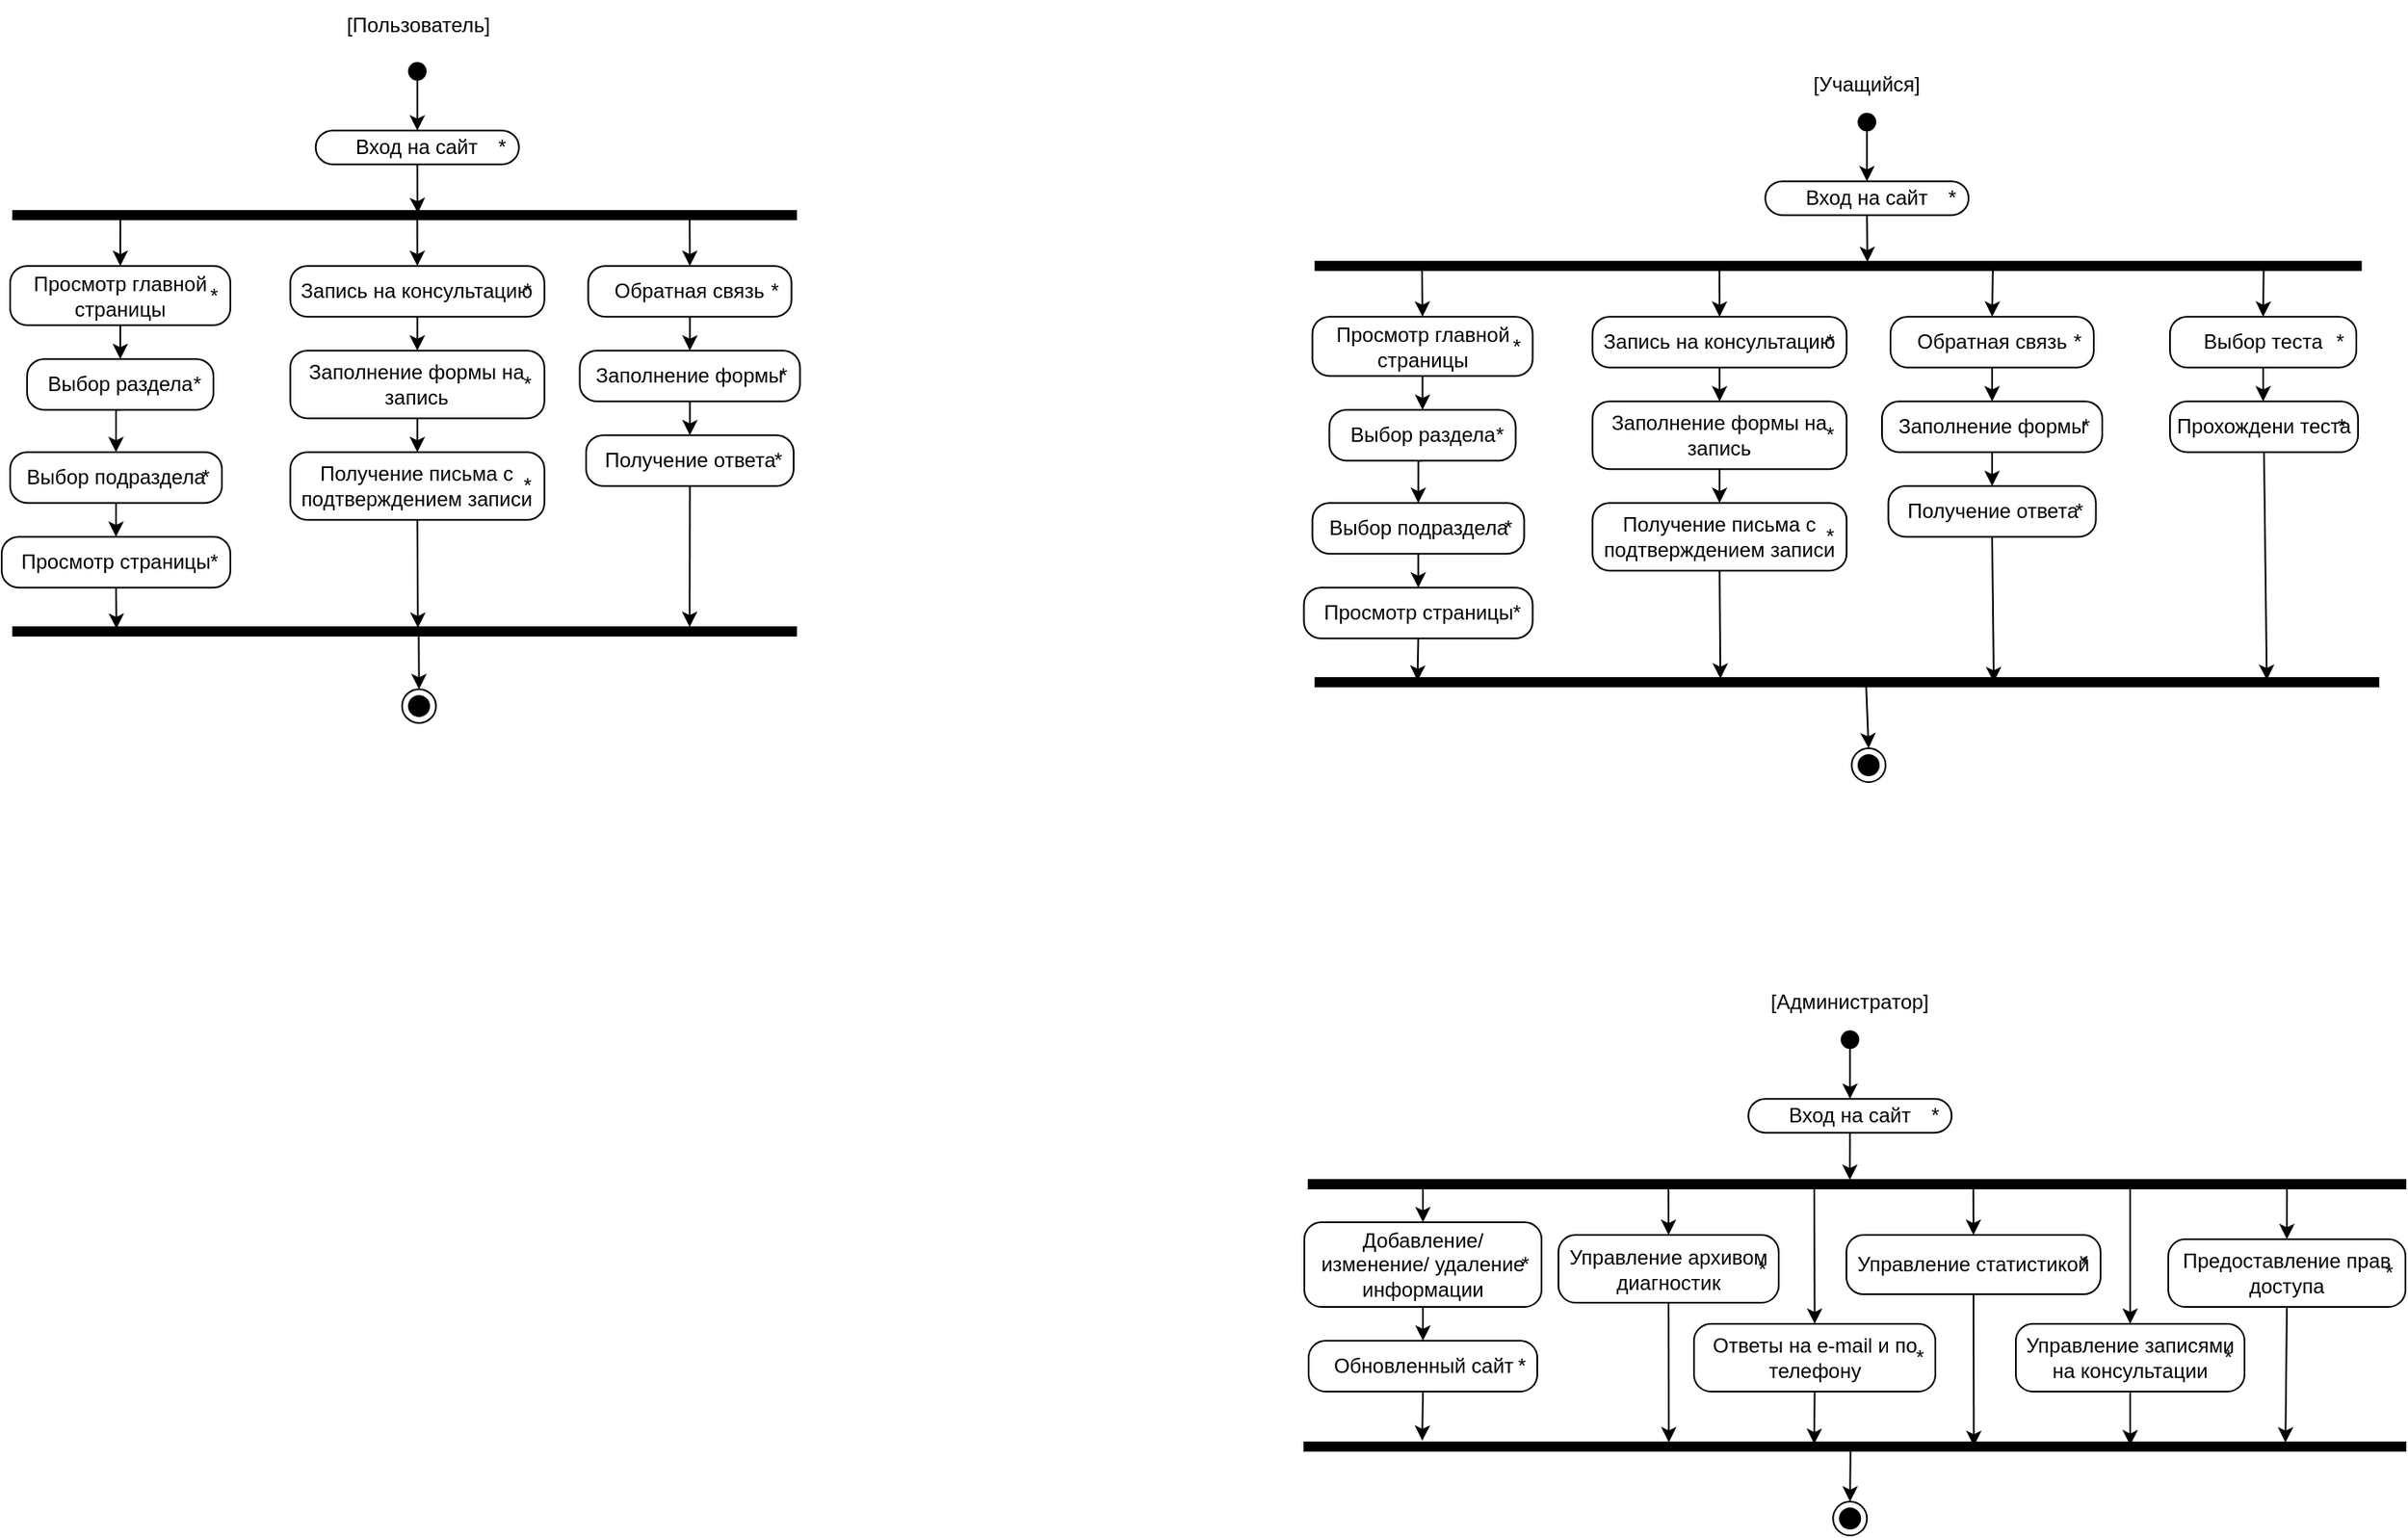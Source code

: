 <mxfile version="24.6.1" type="device" pages="2">
  <diagram name="Страница — 1" id="FWzL7y6MnRTRmaVwY6f5">
    <mxGraphModel dx="807" dy="2318" grid="0" gridSize="10" guides="1" tooltips="1" connect="1" arrows="1" fold="1" page="1" pageScale="1" pageWidth="827" pageHeight="1169" math="0" shadow="0">
      <root>
        <mxCell id="0" />
        <mxCell id="1" parent="0" />
        <mxCell id="DaaBtWxKgEdL5WLaXjeF-67" style="rounded=0;orthogonalLoop=1;jettySize=auto;html=1;exitX=0.5;exitY=1;exitDx=0;exitDy=0;entryX=0.5;entryY=0;entryDx=0;entryDy=0;" parent="1" source="DaaBtWxKgEdL5WLaXjeF-1" target="DaaBtWxKgEdL5WLaXjeF-3" edge="1">
          <mxGeometry relative="1" as="geometry" />
        </mxCell>
        <mxCell id="DaaBtWxKgEdL5WLaXjeF-1" value="" style="ellipse;fillColor=strokeColor;html=1;" parent="1" vertex="1">
          <mxGeometry x="316.36" y="29.09" width="10" height="10" as="geometry" />
        </mxCell>
        <mxCell id="DaaBtWxKgEdL5WLaXjeF-53" style="rounded=0;orthogonalLoop=1;jettySize=auto;html=1;exitX=0.568;exitY=0.136;exitDx=0;exitDy=0;entryX=0.5;entryY=0;entryDx=0;entryDy=0;exitPerimeter=0;" parent="1" source="ahKUzCORHf648xCGFsyH-2" target="DaaBtWxKgEdL5WLaXjeF-18" edge="1">
          <mxGeometry relative="1" as="geometry" />
        </mxCell>
        <mxCell id="DaaBtWxKgEdL5WLaXjeF-54" style="rounded=0;orthogonalLoop=1;jettySize=auto;html=1;exitX=0.847;exitY=0.484;exitDx=0;exitDy=0;entryX=0.5;entryY=0;entryDx=0;entryDy=0;exitPerimeter=0;" parent="1" target="DaaBtWxKgEdL5WLaXjeF-24" edge="1">
          <mxGeometry relative="1" as="geometry">
            <mxPoint x="321.305" y="120.835" as="sourcePoint" />
            <mxPoint x="321.41" y="169.09" as="targetPoint" />
          </mxGeometry>
        </mxCell>
        <mxCell id="DaaBtWxKgEdL5WLaXjeF-59" style="rounded=0;orthogonalLoop=1;jettySize=auto;html=1;entryX=0.5;entryY=0;entryDx=0;entryDy=0;exitX=0.913;exitY=0.863;exitDx=0;exitDy=0;exitPerimeter=0;" parent="1" source="ahKUzCORHf648xCGFsyH-2" target="DaaBtWxKgEdL5WLaXjeF-49" edge="1">
          <mxGeometry relative="1" as="geometry">
            <mxPoint x="150" y="116.09" as="sourcePoint" />
          </mxGeometry>
        </mxCell>
        <mxCell id="DaaBtWxKgEdL5WLaXjeF-3" value="Вход на сайт" style="html=1;dashed=0;rounded=1;absoluteArcSize=1;arcSize=20;verticalAlign=middle;align=center;whiteSpace=wrap;" parent="1" vertex="1">
          <mxGeometry x="261.36" y="69.09" width="120" height="20" as="geometry" />
        </mxCell>
        <mxCell id="DaaBtWxKgEdL5WLaXjeF-4" value="*" style="text;resizeWidth=0;resizeHeight=0;points=[];part=1;verticalAlign=middle;align=center;html=1;" parent="DaaBtWxKgEdL5WLaXjeF-3" vertex="1">
          <mxGeometry x="1" y="0.5" width="20" height="20" relative="1" as="geometry">
            <mxPoint x="-20" y="-10" as="offset" />
          </mxGeometry>
        </mxCell>
        <mxCell id="DaaBtWxKgEdL5WLaXjeF-77" style="edgeStyle=orthogonalEdgeStyle;rounded=0;orthogonalLoop=1;jettySize=auto;html=1;exitX=0.5;exitY=1;exitDx=0;exitDy=0;entryX=0.5;entryY=0;entryDx=0;entryDy=0;" parent="1" source="DaaBtWxKgEdL5WLaXjeF-8" target="DaaBtWxKgEdL5WLaXjeF-10" edge="1">
          <mxGeometry relative="1" as="geometry" />
        </mxCell>
        <mxCell id="DaaBtWxKgEdL5WLaXjeF-8" value="Добавление/ изменение/ удаление информации" style="html=1;dashed=0;rounded=1;absoluteArcSize=1;arcSize=20;verticalAlign=middle;align=center;whiteSpace=wrap;" parent="1" vertex="1">
          <mxGeometry x="845" y="714" width="140" height="50" as="geometry" />
        </mxCell>
        <mxCell id="DaaBtWxKgEdL5WLaXjeF-9" value="*" style="text;resizeWidth=0;resizeHeight=0;points=[];part=1;verticalAlign=middle;align=center;html=1;" parent="DaaBtWxKgEdL5WLaXjeF-8" vertex="1">
          <mxGeometry x="1" y="0.5" width="20" height="20" relative="1" as="geometry">
            <mxPoint x="-20" y="-10" as="offset" />
          </mxGeometry>
        </mxCell>
        <mxCell id="DaaBtWxKgEdL5WLaXjeF-61" style="edgeStyle=orthogonalEdgeStyle;rounded=0;orthogonalLoop=1;jettySize=auto;html=1;exitX=0.5;exitY=1;exitDx=0;exitDy=0;entryX=0.5;entryY=0;entryDx=0;entryDy=0;" parent="1" source="DaaBtWxKgEdL5WLaXjeF-12" target="DaaBtWxKgEdL5WLaXjeF-14" edge="1">
          <mxGeometry relative="1" as="geometry" />
        </mxCell>
        <mxCell id="DaaBtWxKgEdL5WLaXjeF-12" value="Выбор раздела" style="html=1;dashed=0;rounded=1;absoluteArcSize=1;arcSize=20;verticalAlign=middle;align=center;whiteSpace=wrap;" parent="1" vertex="1">
          <mxGeometry x="91" y="204.09" width="110" height="30" as="geometry" />
        </mxCell>
        <mxCell id="DaaBtWxKgEdL5WLaXjeF-13" value="*" style="text;resizeWidth=0;resizeHeight=0;points=[];part=1;verticalAlign=middle;align=center;html=1;" parent="DaaBtWxKgEdL5WLaXjeF-12" vertex="1">
          <mxGeometry x="1" y="0.5" width="20" height="20" relative="1" as="geometry">
            <mxPoint x="-20" y="-10" as="offset" />
          </mxGeometry>
        </mxCell>
        <mxCell id="DaaBtWxKgEdL5WLaXjeF-62" style="edgeStyle=orthogonalEdgeStyle;rounded=0;orthogonalLoop=1;jettySize=auto;html=1;exitX=0.5;exitY=1;exitDx=0;exitDy=0;entryX=0.5;entryY=0;entryDx=0;entryDy=0;" parent="1" source="DaaBtWxKgEdL5WLaXjeF-14" target="DaaBtWxKgEdL5WLaXjeF-16" edge="1">
          <mxGeometry relative="1" as="geometry" />
        </mxCell>
        <mxCell id="DaaBtWxKgEdL5WLaXjeF-14" value="Выбор подраздела" style="html=1;dashed=0;rounded=1;absoluteArcSize=1;arcSize=20;verticalAlign=middle;align=center;whiteSpace=wrap;" parent="1" vertex="1">
          <mxGeometry x="81" y="259.09" width="125" height="30" as="geometry" />
        </mxCell>
        <mxCell id="DaaBtWxKgEdL5WLaXjeF-15" value="*" style="text;resizeWidth=0;resizeHeight=0;points=[];part=1;verticalAlign=middle;align=center;html=1;" parent="DaaBtWxKgEdL5WLaXjeF-14" vertex="1">
          <mxGeometry x="1" y="0.5" width="20" height="20" relative="1" as="geometry">
            <mxPoint x="-20" y="-10" as="offset" />
          </mxGeometry>
        </mxCell>
        <mxCell id="DaaBtWxKgEdL5WLaXjeF-66" style="rounded=0;orthogonalLoop=1;jettySize=auto;html=1;exitX=0.5;exitY=1;exitDx=0;exitDy=0;entryX=0.183;entryY=0.868;entryDx=0;entryDy=0;entryPerimeter=0;" parent="1" source="DaaBtWxKgEdL5WLaXjeF-16" target="w1Eh5D-XuvYEkk_zQqHL-4" edge="1">
          <mxGeometry relative="1" as="geometry">
            <mxPoint x="104.03" y="377.71" as="targetPoint" />
          </mxGeometry>
        </mxCell>
        <mxCell id="DaaBtWxKgEdL5WLaXjeF-16" value="Просмотр страницы" style="html=1;dashed=0;rounded=1;absoluteArcSize=1;arcSize=20;verticalAlign=middle;align=center;whiteSpace=wrap;" parent="1" vertex="1">
          <mxGeometry x="76" y="309.09" width="135" height="30" as="geometry" />
        </mxCell>
        <mxCell id="DaaBtWxKgEdL5WLaXjeF-17" value="*" style="text;resizeWidth=0;resizeHeight=0;points=[];part=1;verticalAlign=middle;align=center;html=1;" parent="DaaBtWxKgEdL5WLaXjeF-16" vertex="1">
          <mxGeometry x="1" y="0.5" width="20" height="20" relative="1" as="geometry">
            <mxPoint x="-20" y="-10" as="offset" />
          </mxGeometry>
        </mxCell>
        <mxCell id="DaaBtWxKgEdL5WLaXjeF-55" style="edgeStyle=orthogonalEdgeStyle;rounded=0;orthogonalLoop=1;jettySize=auto;html=1;exitX=0.5;exitY=1;exitDx=0;exitDy=0;entryX=0.5;entryY=0;entryDx=0;entryDy=0;" parent="1" source="DaaBtWxKgEdL5WLaXjeF-18" target="DaaBtWxKgEdL5WLaXjeF-20" edge="1">
          <mxGeometry relative="1" as="geometry" />
        </mxCell>
        <mxCell id="DaaBtWxKgEdL5WLaXjeF-18" value="Обратная связь" style="html=1;dashed=0;rounded=1;absoluteArcSize=1;arcSize=20;verticalAlign=middle;align=center;whiteSpace=wrap;" parent="1" vertex="1">
          <mxGeometry x="422.25" y="149.09" width="120" height="30" as="geometry" />
        </mxCell>
        <mxCell id="DaaBtWxKgEdL5WLaXjeF-19" value="*" style="text;resizeWidth=0;resizeHeight=0;points=[];part=1;verticalAlign=middle;align=center;html=1;" parent="DaaBtWxKgEdL5WLaXjeF-18" vertex="1">
          <mxGeometry x="1" y="0.5" width="20" height="20" relative="1" as="geometry">
            <mxPoint x="-20" y="-10" as="offset" />
          </mxGeometry>
        </mxCell>
        <mxCell id="DaaBtWxKgEdL5WLaXjeF-56" style="edgeStyle=orthogonalEdgeStyle;rounded=0;orthogonalLoop=1;jettySize=auto;html=1;exitX=0.5;exitY=1;exitDx=0;exitDy=0;entryX=0.5;entryY=0;entryDx=0;entryDy=0;" parent="1" source="DaaBtWxKgEdL5WLaXjeF-20" target="DaaBtWxKgEdL5WLaXjeF-22" edge="1">
          <mxGeometry relative="1" as="geometry" />
        </mxCell>
        <mxCell id="DaaBtWxKgEdL5WLaXjeF-20" value="Заполнение формы" style="html=1;dashed=0;rounded=1;absoluteArcSize=1;arcSize=20;verticalAlign=middle;align=center;whiteSpace=wrap;" parent="1" vertex="1">
          <mxGeometry x="417.25" y="199.09" width="130" height="30" as="geometry" />
        </mxCell>
        <mxCell id="DaaBtWxKgEdL5WLaXjeF-21" value="*" style="text;resizeWidth=0;resizeHeight=0;points=[];part=1;verticalAlign=middle;align=center;html=1;" parent="DaaBtWxKgEdL5WLaXjeF-20" vertex="1">
          <mxGeometry x="1" y="0.5" width="20" height="20" relative="1" as="geometry">
            <mxPoint x="-20" y="-10" as="offset" />
          </mxGeometry>
        </mxCell>
        <mxCell id="DaaBtWxKgEdL5WLaXjeF-64" style="rounded=0;orthogonalLoop=1;jettySize=auto;html=1;exitX=0.5;exitY=1;exitDx=0;exitDy=0;entryX=-0.031;entryY=0.136;entryDx=0;entryDy=0;entryPerimeter=0;" parent="1" source="DaaBtWxKgEdL5WLaXjeF-22" target="w1Eh5D-XuvYEkk_zQqHL-4" edge="1">
          <mxGeometry relative="1" as="geometry">
            <mxPoint x="214.01" y="379.615" as="targetPoint" />
          </mxGeometry>
        </mxCell>
        <mxCell id="DaaBtWxKgEdL5WLaXjeF-22" value="Получение ответа" style="html=1;dashed=0;rounded=1;absoluteArcSize=1;arcSize=20;verticalAlign=middle;align=center;whiteSpace=wrap;" parent="1" vertex="1">
          <mxGeometry x="421" y="249.09" width="122.5" height="30" as="geometry" />
        </mxCell>
        <mxCell id="DaaBtWxKgEdL5WLaXjeF-23" value="*" style="text;resizeWidth=0;resizeHeight=0;points=[];part=1;verticalAlign=middle;align=center;html=1;" parent="DaaBtWxKgEdL5WLaXjeF-22" vertex="1">
          <mxGeometry x="1" y="0.5" width="20" height="20" relative="1" as="geometry">
            <mxPoint x="-20" y="-10" as="offset" />
          </mxGeometry>
        </mxCell>
        <mxCell id="DaaBtWxKgEdL5WLaXjeF-57" style="edgeStyle=orthogonalEdgeStyle;rounded=0;orthogonalLoop=1;jettySize=auto;html=1;exitX=0.5;exitY=1;exitDx=0;exitDy=0;entryX=0.5;entryY=0;entryDx=0;entryDy=0;" parent="1" source="DaaBtWxKgEdL5WLaXjeF-24" target="DaaBtWxKgEdL5WLaXjeF-26" edge="1">
          <mxGeometry relative="1" as="geometry" />
        </mxCell>
        <mxCell id="DaaBtWxKgEdL5WLaXjeF-24" value="Запись на консультацию" style="html=1;dashed=0;rounded=1;absoluteArcSize=1;arcSize=20;verticalAlign=middle;align=center;whiteSpace=wrap;" parent="1" vertex="1">
          <mxGeometry x="246.36" y="149.09" width="150" height="30" as="geometry" />
        </mxCell>
        <mxCell id="DaaBtWxKgEdL5WLaXjeF-25" value="*" style="text;resizeWidth=0;resizeHeight=0;points=[];part=1;verticalAlign=middle;align=center;html=1;" parent="DaaBtWxKgEdL5WLaXjeF-24" vertex="1">
          <mxGeometry x="1" y="0.5" width="20" height="20" relative="1" as="geometry">
            <mxPoint x="-20" y="-10" as="offset" />
          </mxGeometry>
        </mxCell>
        <mxCell id="DaaBtWxKgEdL5WLaXjeF-58" style="edgeStyle=orthogonalEdgeStyle;rounded=0;orthogonalLoop=1;jettySize=auto;html=1;exitX=0.5;exitY=1;exitDx=0;exitDy=0;entryX=0.5;entryY=0;entryDx=0;entryDy=0;" parent="1" source="DaaBtWxKgEdL5WLaXjeF-26" target="DaaBtWxKgEdL5WLaXjeF-28" edge="1">
          <mxGeometry relative="1" as="geometry" />
        </mxCell>
        <mxCell id="DaaBtWxKgEdL5WLaXjeF-26" value="Заполнение формы на запись" style="html=1;dashed=0;rounded=1;absoluteArcSize=1;arcSize=20;verticalAlign=middle;align=center;whiteSpace=wrap;" parent="1" vertex="1">
          <mxGeometry x="246.36" y="199.09" width="150" height="40" as="geometry" />
        </mxCell>
        <mxCell id="DaaBtWxKgEdL5WLaXjeF-27" value="*" style="text;resizeWidth=0;resizeHeight=0;points=[];part=1;verticalAlign=middle;align=center;html=1;" parent="DaaBtWxKgEdL5WLaXjeF-26" vertex="1">
          <mxGeometry x="1" y="0.5" width="20" height="20" relative="1" as="geometry">
            <mxPoint x="-20" y="-10" as="offset" />
          </mxGeometry>
        </mxCell>
        <mxCell id="DaaBtWxKgEdL5WLaXjeF-65" style="rounded=0;orthogonalLoop=1;jettySize=auto;html=1;exitX=0.5;exitY=1;exitDx=0;exitDy=0;entryX=0.08;entryY=0.483;entryDx=0;entryDy=0;entryPerimeter=0;" parent="1" source="DaaBtWxKgEdL5WLaXjeF-28" target="w1Eh5D-XuvYEkk_zQqHL-4" edge="1">
          <mxGeometry relative="1" as="geometry">
            <mxPoint x="161.37" y="379.615" as="targetPoint" />
          </mxGeometry>
        </mxCell>
        <mxCell id="DaaBtWxKgEdL5WLaXjeF-28" value="Получение письма с подтверждением записи" style="html=1;dashed=0;rounded=1;absoluteArcSize=1;arcSize=20;verticalAlign=middle;align=center;whiteSpace=wrap;" parent="1" vertex="1">
          <mxGeometry x="246.36" y="259.09" width="150" height="40" as="geometry" />
        </mxCell>
        <mxCell id="DaaBtWxKgEdL5WLaXjeF-29" value="*" style="text;resizeWidth=0;resizeHeight=0;points=[];part=1;verticalAlign=middle;align=center;html=1;" parent="DaaBtWxKgEdL5WLaXjeF-28" vertex="1">
          <mxGeometry x="1" y="0.5" width="20" height="20" relative="1" as="geometry">
            <mxPoint x="-20" y="-10" as="offset" />
          </mxGeometry>
        </mxCell>
        <mxCell id="DaaBtWxKgEdL5WLaXjeF-72" style="edgeStyle=orthogonalEdgeStyle;rounded=0;orthogonalLoop=1;jettySize=auto;html=1;exitX=0.5;exitY=1;exitDx=0;exitDy=0;" parent="1" source="DaaBtWxKgEdL5WLaXjeF-34" target="DaaBtWxKgEdL5WLaXjeF-36" edge="1">
          <mxGeometry relative="1" as="geometry" />
        </mxCell>
        <mxCell id="DaaBtWxKgEdL5WLaXjeF-34" value="Выбор теста" style="html=1;dashed=0;rounded=1;absoluteArcSize=1;arcSize=20;verticalAlign=middle;align=center;whiteSpace=wrap;" parent="1" vertex="1">
          <mxGeometry x="1356" y="179.09" width="110" height="30" as="geometry" />
        </mxCell>
        <mxCell id="DaaBtWxKgEdL5WLaXjeF-35" value="*" style="text;resizeWidth=0;resizeHeight=0;points=[];part=1;verticalAlign=middle;align=center;html=1;" parent="DaaBtWxKgEdL5WLaXjeF-34" vertex="1">
          <mxGeometry x="1" y="0.5" width="20" height="20" relative="1" as="geometry">
            <mxPoint x="-20" y="-10" as="offset" />
          </mxGeometry>
        </mxCell>
        <mxCell id="DaaBtWxKgEdL5WLaXjeF-36" value="Прохождени теста" style="html=1;dashed=0;rounded=1;absoluteArcSize=1;arcSize=20;verticalAlign=middle;align=center;whiteSpace=wrap;" parent="1" vertex="1">
          <mxGeometry x="1356" y="229.09" width="111" height="30" as="geometry" />
        </mxCell>
        <mxCell id="DaaBtWxKgEdL5WLaXjeF-37" value="*" style="text;resizeWidth=0;resizeHeight=0;points=[];part=1;verticalAlign=middle;align=center;html=1;" parent="DaaBtWxKgEdL5WLaXjeF-36" vertex="1">
          <mxGeometry x="1" y="0.5" width="20" height="20" relative="1" as="geometry">
            <mxPoint x="-20" y="-10" as="offset" />
          </mxGeometry>
        </mxCell>
        <mxCell id="DaaBtWxKgEdL5WLaXjeF-76" style="rounded=0;orthogonalLoop=1;jettySize=auto;html=1;entryX=0.5;entryY=0;entryDx=0;entryDy=0;" parent="1" target="DaaBtWxKgEdL5WLaXjeF-8" edge="1">
          <mxGeometry relative="1" as="geometry">
            <mxPoint x="915" y="692" as="sourcePoint" />
          </mxGeometry>
        </mxCell>
        <mxCell id="DaaBtWxKgEdL5WLaXjeF-94" style="rounded=0;orthogonalLoop=1;jettySize=auto;html=1;entryX=0.5;entryY=0;entryDx=0;entryDy=0;exitX=0.729;exitY=0.539;exitDx=0;exitDy=0;exitPerimeter=0;" parent="1" source="ahKUzCORHf648xCGFsyH-5" target="DaaBtWxKgEdL5WLaXjeF-51" edge="1">
          <mxGeometry relative="1" as="geometry">
            <mxPoint x="1145" y="691" as="sourcePoint" />
          </mxGeometry>
        </mxCell>
        <mxCell id="DaaBtWxKgEdL5WLaXjeF-95" style="rounded=0;orthogonalLoop=1;jettySize=auto;html=1;exitX=0.813;exitY=0.394;exitDx=0;exitDy=0;entryX=0.5;entryY=0;entryDx=0;entryDy=0;exitPerimeter=0;" parent="1" source="ahKUzCORHf648xCGFsyH-5" target="DaaBtWxKgEdL5WLaXjeF-81" edge="1">
          <mxGeometry relative="1" as="geometry" />
        </mxCell>
        <mxCell id="DaaBtWxKgEdL5WLaXjeF-97" style="rounded=0;orthogonalLoop=1;jettySize=auto;html=1;exitX=0.646;exitY=0.251;exitDx=0;exitDy=0;exitPerimeter=0;" parent="1" source="ahKUzCORHf648xCGFsyH-5" target="DaaBtWxKgEdL5WLaXjeF-83" edge="1">
          <mxGeometry relative="1" as="geometry">
            <mxPoint x="1325" y="694" as="sourcePoint" />
          </mxGeometry>
        </mxCell>
        <mxCell id="DaaBtWxKgEdL5WLaXjeF-98" style="rounded=0;orthogonalLoop=1;jettySize=auto;html=1;exitX=0.729;exitY=0.108;exitDx=0;exitDy=0;entryX=0.5;entryY=0;entryDx=0;entryDy=0;exitPerimeter=0;" parent="1" source="ahKUzCORHf648xCGFsyH-5" target="DaaBtWxKgEdL5WLaXjeF-85" edge="1">
          <mxGeometry relative="1" as="geometry" />
        </mxCell>
        <mxCell id="DaaBtWxKgEdL5WLaXjeF-60" style="edgeStyle=orthogonalEdgeStyle;rounded=0;orthogonalLoop=1;jettySize=auto;html=1;exitX=0.5;exitY=1;exitDx=0;exitDy=0;entryX=0.5;entryY=0;entryDx=0;entryDy=0;" parent="1" source="DaaBtWxKgEdL5WLaXjeF-49" target="DaaBtWxKgEdL5WLaXjeF-12" edge="1">
          <mxGeometry relative="1" as="geometry" />
        </mxCell>
        <mxCell id="DaaBtWxKgEdL5WLaXjeF-49" value="Просмотр главной страницы" style="html=1;dashed=0;rounded=1;absoluteArcSize=1;arcSize=20;verticalAlign=middle;align=center;whiteSpace=wrap;" parent="1" vertex="1">
          <mxGeometry x="81" y="149.09" width="130" height="35" as="geometry" />
        </mxCell>
        <mxCell id="DaaBtWxKgEdL5WLaXjeF-50" value="*" style="text;resizeWidth=0;resizeHeight=0;points=[];part=1;verticalAlign=middle;align=center;html=1;" parent="DaaBtWxKgEdL5WLaXjeF-49" vertex="1">
          <mxGeometry x="1" y="0.5" width="20" height="20" relative="1" as="geometry">
            <mxPoint x="-20" y="-10" as="offset" />
          </mxGeometry>
        </mxCell>
        <mxCell id="DaaBtWxKgEdL5WLaXjeF-100" style="rounded=0;orthogonalLoop=1;jettySize=auto;html=1;exitX=0.5;exitY=1;exitDx=0;exitDy=0;entryX=-0.187;entryY=0.893;entryDx=0;entryDy=0;entryPerimeter=0;" parent="1" source="DaaBtWxKgEdL5WLaXjeF-10" target="w1Eh5D-XuvYEkk_zQqHL-54" edge="1">
          <mxGeometry relative="1" as="geometry">
            <mxPoint x="914.385" y="867.38" as="targetPoint" />
          </mxGeometry>
        </mxCell>
        <mxCell id="DaaBtWxKgEdL5WLaXjeF-79" value="Управление архивом диагностик" style="html=1;dashed=0;rounded=1;absoluteArcSize=1;arcSize=20;verticalAlign=middle;align=center;whiteSpace=wrap;" parent="1" vertex="1">
          <mxGeometry x="995" y="721.5" width="130" height="40" as="geometry" />
        </mxCell>
        <mxCell id="DaaBtWxKgEdL5WLaXjeF-80" value="*" style="text;resizeWidth=0;resizeHeight=0;points=[];part=1;verticalAlign=middle;align=center;html=1;" parent="DaaBtWxKgEdL5WLaXjeF-79" vertex="1">
          <mxGeometry x="1" y="0.5" width="20" height="20" relative="1" as="geometry">
            <mxPoint x="-20" y="-10" as="offset" />
          </mxGeometry>
        </mxCell>
        <mxCell id="DaaBtWxKgEdL5WLaXjeF-103" style="rounded=0;orthogonalLoop=1;jettySize=auto;html=1;exitX=0.5;exitY=1;exitDx=0;exitDy=0;entryX=0.188;entryY=0.537;entryDx=0;entryDy=0;entryPerimeter=0;" parent="1" source="DaaBtWxKgEdL5WLaXjeF-51" target="w1Eh5D-XuvYEkk_zQqHL-54" edge="1">
          <mxGeometry relative="1" as="geometry">
            <mxPoint x="1145.64" y="861.665" as="targetPoint" />
          </mxGeometry>
        </mxCell>
        <mxCell id="DaaBtWxKgEdL5WLaXjeF-81" value="Управление статистикой" style="html=1;dashed=0;rounded=1;absoluteArcSize=1;arcSize=20;verticalAlign=middle;align=center;whiteSpace=wrap;" parent="1" vertex="1">
          <mxGeometry x="1165" y="721.5" width="150" height="35" as="geometry" />
        </mxCell>
        <mxCell id="DaaBtWxKgEdL5WLaXjeF-82" value="*" style="text;resizeWidth=0;resizeHeight=0;points=[];part=1;verticalAlign=middle;align=center;html=1;" parent="DaaBtWxKgEdL5WLaXjeF-81" vertex="1">
          <mxGeometry x="1" y="0.5" width="20" height="20" relative="1" as="geometry">
            <mxPoint x="-20" y="-10" as="offset" />
          </mxGeometry>
        </mxCell>
        <mxCell id="DaaBtWxKgEdL5WLaXjeF-104" style="rounded=0;orthogonalLoop=1;jettySize=auto;html=1;exitX=0.5;exitY=1;exitDx=0;exitDy=0;entryX=0.354;entryY=0.25;entryDx=0;entryDy=0;entryPerimeter=0;" parent="1" source="DaaBtWxKgEdL5WLaXjeF-83" target="w1Eh5D-XuvYEkk_zQqHL-54" edge="1">
          <mxGeometry relative="1" as="geometry">
            <mxPoint x="1332.642" y="865.475" as="targetPoint" />
          </mxGeometry>
        </mxCell>
        <mxCell id="DaaBtWxKgEdL5WLaXjeF-83" value="Управление записями на консультации" style="html=1;dashed=0;rounded=1;absoluteArcSize=1;arcSize=20;verticalAlign=middle;align=center;whiteSpace=wrap;" parent="1" vertex="1">
          <mxGeometry x="1265" y="774" width="135" height="40" as="geometry" />
        </mxCell>
        <mxCell id="DaaBtWxKgEdL5WLaXjeF-84" value="*" style="text;resizeWidth=0;resizeHeight=0;points=[];part=1;verticalAlign=middle;align=center;html=1;" parent="DaaBtWxKgEdL5WLaXjeF-83" vertex="1">
          <mxGeometry x="1" y="0.5" width="20" height="20" relative="1" as="geometry">
            <mxPoint x="-20" y="-10" as="offset" />
          </mxGeometry>
        </mxCell>
        <mxCell id="DaaBtWxKgEdL5WLaXjeF-105" style="rounded=0;orthogonalLoop=1;jettySize=auto;html=1;exitX=0.5;exitY=1;exitDx=0;exitDy=0;entryX=0.021;entryY=0.109;entryDx=0;entryDy=0;entryPerimeter=0;" parent="1" source="DaaBtWxKgEdL5WLaXjeF-85" target="w1Eh5D-XuvYEkk_zQqHL-54" edge="1">
          <mxGeometry relative="1" as="geometry">
            <mxPoint x="1425.43" y="862.62" as="targetPoint" />
          </mxGeometry>
        </mxCell>
        <mxCell id="DaaBtWxKgEdL5WLaXjeF-85" value="Предоставление прав доступа" style="html=1;dashed=0;rounded=1;absoluteArcSize=1;arcSize=20;verticalAlign=middle;align=center;whiteSpace=wrap;" parent="1" vertex="1">
          <mxGeometry x="1355" y="724" width="140" height="40" as="geometry" />
        </mxCell>
        <mxCell id="DaaBtWxKgEdL5WLaXjeF-86" value="*" style="text;resizeWidth=0;resizeHeight=0;points=[];part=1;verticalAlign=middle;align=center;html=1;" parent="DaaBtWxKgEdL5WLaXjeF-85" vertex="1">
          <mxGeometry x="1" y="0.5" width="20" height="20" relative="1" as="geometry">
            <mxPoint x="-20" y="-10" as="offset" />
          </mxGeometry>
        </mxCell>
        <mxCell id="ahKUzCORHf648xCGFsyH-2" value="" style="html=1;points=[];perimeter=orthogonalPerimeter;fillColor=strokeColor;rotation=90;" parent="1" vertex="1">
          <mxGeometry x="311.36" y="-112" width="5" height="462.2" as="geometry" />
        </mxCell>
        <mxCell id="ahKUzCORHf648xCGFsyH-3" style="edgeStyle=orthogonalEdgeStyle;rounded=0;orthogonalLoop=1;jettySize=auto;html=1;exitX=0.5;exitY=1;exitDx=0;exitDy=0;entryX=0.255;entryY=0.483;entryDx=0;entryDy=0;entryPerimeter=0;" parent="1" source="DaaBtWxKgEdL5WLaXjeF-3" target="ahKUzCORHf648xCGFsyH-2" edge="1">
          <mxGeometry relative="1" as="geometry">
            <mxPoint x="311" y="109.09" as="targetPoint" />
            <Array as="points">
              <mxPoint x="321" y="109.09" />
              <mxPoint x="322" y="109.09" />
            </Array>
          </mxGeometry>
        </mxCell>
        <mxCell id="ahKUzCORHf648xCGFsyH-5" value="" style="html=1;points=[];perimeter=orthogonalPerimeter;fillColor=strokeColor;direction=south;" parent="1" vertex="1">
          <mxGeometry x="847.5" y="689" width="647.5" height="5" as="geometry" />
        </mxCell>
        <mxCell id="DaaBtWxKgEdL5WLaXjeF-51" value="Ответы на e-mail и по телефону" style="html=1;dashed=0;rounded=1;absoluteArcSize=1;arcSize=20;verticalAlign=middle;align=center;whiteSpace=wrap;" parent="1" vertex="1">
          <mxGeometry x="1075" y="774" width="142.5" height="40" as="geometry" />
        </mxCell>
        <mxCell id="DaaBtWxKgEdL5WLaXjeF-52" value="*" style="text;resizeWidth=0;resizeHeight=0;points=[];part=1;verticalAlign=middle;align=center;html=1;" parent="DaaBtWxKgEdL5WLaXjeF-51" vertex="1">
          <mxGeometry x="1" y="0.5" width="20" height="20" relative="1" as="geometry">
            <mxPoint x="-20" y="-10" as="offset" />
          </mxGeometry>
        </mxCell>
        <mxCell id="DaaBtWxKgEdL5WLaXjeF-10" value="Обновленный сайт" style="html=1;dashed=0;rounded=1;absoluteArcSize=1;arcSize=20;verticalAlign=middle;align=center;whiteSpace=wrap;" parent="1" vertex="1">
          <mxGeometry x="847.5" y="784" width="135" height="30" as="geometry" />
        </mxCell>
        <mxCell id="DaaBtWxKgEdL5WLaXjeF-11" value="*" style="text;resizeWidth=0;resizeHeight=0;points=[];part=1;verticalAlign=middle;align=center;html=1;" parent="DaaBtWxKgEdL5WLaXjeF-10" vertex="1">
          <mxGeometry x="1" y="0.5" width="20" height="20" relative="1" as="geometry">
            <mxPoint x="-20" y="-10" as="offset" />
          </mxGeometry>
        </mxCell>
        <mxCell id="ahKUzCORHf648xCGFsyH-8" value="" style="endArrow=classic;html=1;rounded=0;exitX=0.771;exitY=0.672;exitDx=0;exitDy=0;exitPerimeter=0;entryX=0.5;entryY=0;entryDx=0;entryDy=0;" parent="1" source="ahKUzCORHf648xCGFsyH-5" target="DaaBtWxKgEdL5WLaXjeF-79" edge="1">
          <mxGeometry width="50" height="50" relative="1" as="geometry">
            <mxPoint x="795" y="784" as="sourcePoint" />
            <mxPoint x="845" y="734" as="targetPoint" />
          </mxGeometry>
        </mxCell>
        <mxCell id="ahKUzCORHf648xCGFsyH-14" value="" style="ellipse;html=1;shape=endState;fillColor=strokeColor;" parent="1" vertex="1">
          <mxGeometry x="312.36" y="399.09" width="20" height="20" as="geometry" />
        </mxCell>
        <mxCell id="ahKUzCORHf648xCGFsyH-15" value="" style="endArrow=classic;html=1;rounded=0;entryX=0.5;entryY=0;entryDx=0;entryDy=0;exitX=0.642;exitY=0.482;exitDx=0;exitDy=0;exitPerimeter=0;" parent="1" source="w1Eh5D-XuvYEkk_zQqHL-4" target="ahKUzCORHf648xCGFsyH-14" edge="1">
          <mxGeometry width="50" height="50" relative="1" as="geometry">
            <mxPoint x="265.71" y="384.375" as="sourcePoint" />
            <mxPoint x="831" y="319.09" as="targetPoint" />
          </mxGeometry>
        </mxCell>
        <mxCell id="ahKUzCORHf648xCGFsyH-18" value="" style="endArrow=classic;html=1;rounded=0;exitX=0.5;exitY=1;exitDx=0;exitDy=0;entryX=0;entryY=0.669;entryDx=0;entryDy=0;entryPerimeter=0;" parent="1" source="DaaBtWxKgEdL5WLaXjeF-79" target="w1Eh5D-XuvYEkk_zQqHL-54" edge="1">
          <mxGeometry width="50" height="50" relative="1" as="geometry">
            <mxPoint x="795" y="784" as="sourcePoint" />
            <mxPoint x="1060" y="864" as="targetPoint" />
          </mxGeometry>
        </mxCell>
        <mxCell id="ahKUzCORHf648xCGFsyH-19" value="" style="endArrow=classic;html=1;rounded=0;exitX=0.5;exitY=1;exitDx=0;exitDy=0;entryX=0.438;entryY=0.392;entryDx=0;entryDy=0;entryPerimeter=0;" parent="1" source="DaaBtWxKgEdL5WLaXjeF-81" target="w1Eh5D-XuvYEkk_zQqHL-54" edge="1">
          <mxGeometry width="50" height="50" relative="1" as="geometry">
            <mxPoint x="1235" y="774" as="sourcePoint" />
            <mxPoint x="1240" y="863" as="targetPoint" />
          </mxGeometry>
        </mxCell>
        <mxCell id="w1Eh5D-XuvYEkk_zQqHL-4" value="" style="html=1;points=[];perimeter=orthogonalPerimeter;fillColor=strokeColor;rotation=90;" parent="1" vertex="1">
          <mxGeometry x="311.36" y="133.89" width="5" height="462.2" as="geometry" />
        </mxCell>
        <mxCell id="w1Eh5D-XuvYEkk_zQqHL-5" value="[Пользователь]" style="text;html=1;align=center;verticalAlign=middle;whiteSpace=wrap;rounded=0;" parent="1" vertex="1">
          <mxGeometry x="279.36" y="-8.0" width="86" height="30" as="geometry" />
        </mxCell>
        <mxCell id="w1Eh5D-XuvYEkk_zQqHL-7" style="rounded=0;orthogonalLoop=1;jettySize=auto;html=1;exitX=0.5;exitY=1;exitDx=0;exitDy=0;entryX=0.5;entryY=0;entryDx=0;entryDy=0;" parent="1" source="w1Eh5D-XuvYEkk_zQqHL-8" target="w1Eh5D-XuvYEkk_zQqHL-12" edge="1">
          <mxGeometry relative="1" as="geometry" />
        </mxCell>
        <mxCell id="w1Eh5D-XuvYEkk_zQqHL-8" value="" style="ellipse;fillColor=strokeColor;html=1;" parent="1" vertex="1">
          <mxGeometry x="1172.11" y="59.09" width="10" height="10" as="geometry" />
        </mxCell>
        <mxCell id="w1Eh5D-XuvYEkk_zQqHL-9" style="rounded=0;orthogonalLoop=1;jettySize=auto;html=1;exitX=0.494;exitY=0.352;exitDx=0;exitDy=0;entryX=0.5;entryY=0;entryDx=0;entryDy=0;exitPerimeter=0;" parent="1" source="w1Eh5D-XuvYEkk_zQqHL-44" target="w1Eh5D-XuvYEkk_zQqHL-24" edge="1">
          <mxGeometry relative="1" as="geometry" />
        </mxCell>
        <mxCell id="w1Eh5D-XuvYEkk_zQqHL-10" style="rounded=0;orthogonalLoop=1;jettySize=auto;html=1;exitX=0.847;exitY=0.484;exitDx=0;exitDy=0;entryX=0.5;entryY=0;entryDx=0;entryDy=0;exitPerimeter=0;" parent="1" target="w1Eh5D-XuvYEkk_zQqHL-33" edge="1">
          <mxGeometry relative="1" as="geometry">
            <mxPoint x="1090.055" y="150.835" as="sourcePoint" />
            <mxPoint x="1090.16" y="199.09" as="targetPoint" />
          </mxGeometry>
        </mxCell>
        <mxCell id="w1Eh5D-XuvYEkk_zQqHL-11" style="rounded=0;orthogonalLoop=1;jettySize=auto;html=1;entryX=0.5;entryY=0;entryDx=0;entryDy=0;exitX=0.947;exitY=0.898;exitDx=0;exitDy=0;exitPerimeter=0;" parent="1" source="w1Eh5D-XuvYEkk_zQqHL-44" target="w1Eh5D-XuvYEkk_zQqHL-42" edge="1">
          <mxGeometry relative="1" as="geometry">
            <mxPoint x="918.75" y="146.09" as="sourcePoint" />
          </mxGeometry>
        </mxCell>
        <mxCell id="w1Eh5D-XuvYEkk_zQqHL-12" value="Вход на сайт" style="html=1;dashed=0;rounded=1;absoluteArcSize=1;arcSize=20;verticalAlign=middle;align=center;whiteSpace=wrap;" parent="1" vertex="1">
          <mxGeometry x="1117.11" y="99.09" width="120" height="20" as="geometry" />
        </mxCell>
        <mxCell id="w1Eh5D-XuvYEkk_zQqHL-13" value="*" style="text;resizeWidth=0;resizeHeight=0;points=[];part=1;verticalAlign=middle;align=center;html=1;" parent="w1Eh5D-XuvYEkk_zQqHL-12" vertex="1">
          <mxGeometry x="1" y="0.5" width="20" height="20" relative="1" as="geometry">
            <mxPoint x="-20" y="-10" as="offset" />
          </mxGeometry>
        </mxCell>
        <mxCell id="w1Eh5D-XuvYEkk_zQqHL-14" style="edgeStyle=orthogonalEdgeStyle;rounded=0;orthogonalLoop=1;jettySize=auto;html=1;exitX=0.5;exitY=1;exitDx=0;exitDy=0;entryX=0.5;entryY=0;entryDx=0;entryDy=0;" parent="1" source="w1Eh5D-XuvYEkk_zQqHL-15" target="w1Eh5D-XuvYEkk_zQqHL-18" edge="1">
          <mxGeometry relative="1" as="geometry" />
        </mxCell>
        <mxCell id="w1Eh5D-XuvYEkk_zQqHL-15" value="Выбор раздела" style="html=1;dashed=0;rounded=1;absoluteArcSize=1;arcSize=20;verticalAlign=middle;align=center;whiteSpace=wrap;" parent="1" vertex="1">
          <mxGeometry x="859.75" y="234.09" width="110" height="30" as="geometry" />
        </mxCell>
        <mxCell id="w1Eh5D-XuvYEkk_zQqHL-16" value="*" style="text;resizeWidth=0;resizeHeight=0;points=[];part=1;verticalAlign=middle;align=center;html=1;" parent="w1Eh5D-XuvYEkk_zQqHL-15" vertex="1">
          <mxGeometry x="1" y="0.5" width="20" height="20" relative="1" as="geometry">
            <mxPoint x="-20" y="-10" as="offset" />
          </mxGeometry>
        </mxCell>
        <mxCell id="w1Eh5D-XuvYEkk_zQqHL-17" style="edgeStyle=orthogonalEdgeStyle;rounded=0;orthogonalLoop=1;jettySize=auto;html=1;exitX=0.5;exitY=1;exitDx=0;exitDy=0;entryX=0.5;entryY=0;entryDx=0;entryDy=0;" parent="1" source="w1Eh5D-XuvYEkk_zQqHL-18" target="w1Eh5D-XuvYEkk_zQqHL-21" edge="1">
          <mxGeometry relative="1" as="geometry" />
        </mxCell>
        <mxCell id="w1Eh5D-XuvYEkk_zQqHL-18" value="Выбор подраздела" style="html=1;dashed=0;rounded=1;absoluteArcSize=1;arcSize=20;verticalAlign=middle;align=center;whiteSpace=wrap;" parent="1" vertex="1">
          <mxGeometry x="849.75" y="289.09" width="125" height="30" as="geometry" />
        </mxCell>
        <mxCell id="w1Eh5D-XuvYEkk_zQqHL-19" value="*" style="text;resizeWidth=0;resizeHeight=0;points=[];part=1;verticalAlign=middle;align=center;html=1;" parent="w1Eh5D-XuvYEkk_zQqHL-18" vertex="1">
          <mxGeometry x="1" y="0.5" width="20" height="20" relative="1" as="geometry">
            <mxPoint x="-20" y="-10" as="offset" />
          </mxGeometry>
        </mxCell>
        <mxCell id="w1Eh5D-XuvYEkk_zQqHL-20" style="rounded=0;orthogonalLoop=1;jettySize=auto;html=1;exitX=0.5;exitY=1;exitDx=0;exitDy=0;entryX=0.327;entryY=0.904;entryDx=0;entryDy=0;entryPerimeter=0;" parent="1" source="w1Eh5D-XuvYEkk_zQqHL-21" target="w1Eh5D-XuvYEkk_zQqHL-48" edge="1">
          <mxGeometry relative="1" as="geometry">
            <mxPoint x="872.78" y="407.71" as="targetPoint" />
          </mxGeometry>
        </mxCell>
        <mxCell id="w1Eh5D-XuvYEkk_zQqHL-21" value="Просмотр страницы" style="html=1;dashed=0;rounded=1;absoluteArcSize=1;arcSize=20;verticalAlign=middle;align=center;whiteSpace=wrap;" parent="1" vertex="1">
          <mxGeometry x="844.75" y="339.09" width="135" height="30" as="geometry" />
        </mxCell>
        <mxCell id="w1Eh5D-XuvYEkk_zQqHL-22" value="*" style="text;resizeWidth=0;resizeHeight=0;points=[];part=1;verticalAlign=middle;align=center;html=1;" parent="w1Eh5D-XuvYEkk_zQqHL-21" vertex="1">
          <mxGeometry x="1" y="0.5" width="20" height="20" relative="1" as="geometry">
            <mxPoint x="-20" y="-10" as="offset" />
          </mxGeometry>
        </mxCell>
        <mxCell id="w1Eh5D-XuvYEkk_zQqHL-23" style="edgeStyle=orthogonalEdgeStyle;rounded=0;orthogonalLoop=1;jettySize=auto;html=1;exitX=0.5;exitY=1;exitDx=0;exitDy=0;entryX=0.5;entryY=0;entryDx=0;entryDy=0;" parent="1" source="w1Eh5D-XuvYEkk_zQqHL-24" target="w1Eh5D-XuvYEkk_zQqHL-27" edge="1">
          <mxGeometry relative="1" as="geometry" />
        </mxCell>
        <mxCell id="w1Eh5D-XuvYEkk_zQqHL-24" value="Обратная связь" style="html=1;dashed=0;rounded=1;absoluteArcSize=1;arcSize=20;verticalAlign=middle;align=center;whiteSpace=wrap;" parent="1" vertex="1">
          <mxGeometry x="1191" y="179.09" width="120" height="30" as="geometry" />
        </mxCell>
        <mxCell id="w1Eh5D-XuvYEkk_zQqHL-25" value="*" style="text;resizeWidth=0;resizeHeight=0;points=[];part=1;verticalAlign=middle;align=center;html=1;" parent="w1Eh5D-XuvYEkk_zQqHL-24" vertex="1">
          <mxGeometry x="1" y="0.5" width="20" height="20" relative="1" as="geometry">
            <mxPoint x="-20" y="-10" as="offset" />
          </mxGeometry>
        </mxCell>
        <mxCell id="w1Eh5D-XuvYEkk_zQqHL-26" style="edgeStyle=orthogonalEdgeStyle;rounded=0;orthogonalLoop=1;jettySize=auto;html=1;exitX=0.5;exitY=1;exitDx=0;exitDy=0;entryX=0.5;entryY=0;entryDx=0;entryDy=0;" parent="1" source="w1Eh5D-XuvYEkk_zQqHL-27" target="w1Eh5D-XuvYEkk_zQqHL-30" edge="1">
          <mxGeometry relative="1" as="geometry" />
        </mxCell>
        <mxCell id="w1Eh5D-XuvYEkk_zQqHL-27" value="Заполнение формы" style="html=1;dashed=0;rounded=1;absoluteArcSize=1;arcSize=20;verticalAlign=middle;align=center;whiteSpace=wrap;" parent="1" vertex="1">
          <mxGeometry x="1186" y="229.09" width="130" height="30" as="geometry" />
        </mxCell>
        <mxCell id="w1Eh5D-XuvYEkk_zQqHL-28" value="*" style="text;resizeWidth=0;resizeHeight=0;points=[];part=1;verticalAlign=middle;align=center;html=1;" parent="w1Eh5D-XuvYEkk_zQqHL-27" vertex="1">
          <mxGeometry x="1" y="0.5" width="20" height="20" relative="1" as="geometry">
            <mxPoint x="-20" y="-10" as="offset" />
          </mxGeometry>
        </mxCell>
        <mxCell id="w1Eh5D-XuvYEkk_zQqHL-29" style="rounded=0;orthogonalLoop=1;jettySize=auto;html=1;exitX=0.5;exitY=1;exitDx=0;exitDy=0;" parent="1" source="w1Eh5D-XuvYEkk_zQqHL-30" edge="1">
          <mxGeometry relative="1" as="geometry">
            <mxPoint x="1252" y="395" as="targetPoint" />
          </mxGeometry>
        </mxCell>
        <mxCell id="w1Eh5D-XuvYEkk_zQqHL-30" value="Получение ответа" style="html=1;dashed=0;rounded=1;absoluteArcSize=1;arcSize=20;verticalAlign=middle;align=center;whiteSpace=wrap;" parent="1" vertex="1">
          <mxGeometry x="1189.75" y="279.09" width="122.5" height="30" as="geometry" />
        </mxCell>
        <mxCell id="w1Eh5D-XuvYEkk_zQqHL-31" value="*" style="text;resizeWidth=0;resizeHeight=0;points=[];part=1;verticalAlign=middle;align=center;html=1;" parent="w1Eh5D-XuvYEkk_zQqHL-30" vertex="1">
          <mxGeometry x="1" y="0.5" width="20" height="20" relative="1" as="geometry">
            <mxPoint x="-20" y="-10" as="offset" />
          </mxGeometry>
        </mxCell>
        <mxCell id="w1Eh5D-XuvYEkk_zQqHL-32" style="edgeStyle=orthogonalEdgeStyle;rounded=0;orthogonalLoop=1;jettySize=auto;html=1;exitX=0.5;exitY=1;exitDx=0;exitDy=0;entryX=0.5;entryY=0;entryDx=0;entryDy=0;" parent="1" source="w1Eh5D-XuvYEkk_zQqHL-33" target="w1Eh5D-XuvYEkk_zQqHL-36" edge="1">
          <mxGeometry relative="1" as="geometry" />
        </mxCell>
        <mxCell id="w1Eh5D-XuvYEkk_zQqHL-33" value="Запись на консультацию" style="html=1;dashed=0;rounded=1;absoluteArcSize=1;arcSize=20;verticalAlign=middle;align=center;whiteSpace=wrap;" parent="1" vertex="1">
          <mxGeometry x="1015.11" y="179.09" width="150" height="30" as="geometry" />
        </mxCell>
        <mxCell id="w1Eh5D-XuvYEkk_zQqHL-34" value="*" style="text;resizeWidth=0;resizeHeight=0;points=[];part=1;verticalAlign=middle;align=center;html=1;" parent="w1Eh5D-XuvYEkk_zQqHL-33" vertex="1">
          <mxGeometry x="1" y="0.5" width="20" height="20" relative="1" as="geometry">
            <mxPoint x="-20" y="-10" as="offset" />
          </mxGeometry>
        </mxCell>
        <mxCell id="w1Eh5D-XuvYEkk_zQqHL-35" style="edgeStyle=orthogonalEdgeStyle;rounded=0;orthogonalLoop=1;jettySize=auto;html=1;exitX=0.5;exitY=1;exitDx=0;exitDy=0;entryX=0.5;entryY=0;entryDx=0;entryDy=0;" parent="1" source="w1Eh5D-XuvYEkk_zQqHL-36" target="w1Eh5D-XuvYEkk_zQqHL-39" edge="1">
          <mxGeometry relative="1" as="geometry" />
        </mxCell>
        <mxCell id="w1Eh5D-XuvYEkk_zQqHL-36" value="Заполнение формы на запись" style="html=1;dashed=0;rounded=1;absoluteArcSize=1;arcSize=20;verticalAlign=middle;align=center;whiteSpace=wrap;" parent="1" vertex="1">
          <mxGeometry x="1015.11" y="229.09" width="150" height="40" as="geometry" />
        </mxCell>
        <mxCell id="w1Eh5D-XuvYEkk_zQqHL-37" value="*" style="text;resizeWidth=0;resizeHeight=0;points=[];part=1;verticalAlign=middle;align=center;html=1;" parent="w1Eh5D-XuvYEkk_zQqHL-36" vertex="1">
          <mxGeometry x="1" y="0.5" width="20" height="20" relative="1" as="geometry">
            <mxPoint x="-20" y="-10" as="offset" />
          </mxGeometry>
        </mxCell>
        <mxCell id="w1Eh5D-XuvYEkk_zQqHL-38" style="rounded=0;orthogonalLoop=1;jettySize=auto;html=1;exitX=0.5;exitY=1;exitDx=0;exitDy=0;entryX=0.075;entryY=0.619;entryDx=0;entryDy=0;entryPerimeter=0;" parent="1" source="w1Eh5D-XuvYEkk_zQqHL-39" target="w1Eh5D-XuvYEkk_zQqHL-48" edge="1">
          <mxGeometry relative="1" as="geometry">
            <mxPoint x="930.12" y="409.615" as="targetPoint" />
          </mxGeometry>
        </mxCell>
        <mxCell id="w1Eh5D-XuvYEkk_zQqHL-39" value="Получение письма с подтверждением записи" style="html=1;dashed=0;rounded=1;absoluteArcSize=1;arcSize=20;verticalAlign=middle;align=center;whiteSpace=wrap;" parent="1" vertex="1">
          <mxGeometry x="1015.11" y="289.09" width="150" height="40" as="geometry" />
        </mxCell>
        <mxCell id="w1Eh5D-XuvYEkk_zQqHL-40" value="*" style="text;resizeWidth=0;resizeHeight=0;points=[];part=1;verticalAlign=middle;align=center;html=1;" parent="w1Eh5D-XuvYEkk_zQqHL-39" vertex="1">
          <mxGeometry x="1" y="0.5" width="20" height="20" relative="1" as="geometry">
            <mxPoint x="-20" y="-10" as="offset" />
          </mxGeometry>
        </mxCell>
        <mxCell id="w1Eh5D-XuvYEkk_zQqHL-41" style="edgeStyle=orthogonalEdgeStyle;rounded=0;orthogonalLoop=1;jettySize=auto;html=1;exitX=0.5;exitY=1;exitDx=0;exitDy=0;entryX=0.5;entryY=0;entryDx=0;entryDy=0;" parent="1" source="w1Eh5D-XuvYEkk_zQqHL-42" target="w1Eh5D-XuvYEkk_zQqHL-15" edge="1">
          <mxGeometry relative="1" as="geometry" />
        </mxCell>
        <mxCell id="w1Eh5D-XuvYEkk_zQqHL-42" value="Просмотр главной страницы" style="html=1;dashed=0;rounded=1;absoluteArcSize=1;arcSize=20;verticalAlign=middle;align=center;whiteSpace=wrap;" parent="1" vertex="1">
          <mxGeometry x="849.75" y="179.09" width="130" height="35" as="geometry" />
        </mxCell>
        <mxCell id="w1Eh5D-XuvYEkk_zQqHL-43" value="*" style="text;resizeWidth=0;resizeHeight=0;points=[];part=1;verticalAlign=middle;align=center;html=1;" parent="w1Eh5D-XuvYEkk_zQqHL-42" vertex="1">
          <mxGeometry x="1" y="0.5" width="20" height="20" relative="1" as="geometry">
            <mxPoint x="-20" y="-10" as="offset" />
          </mxGeometry>
        </mxCell>
        <mxCell id="w1Eh5D-XuvYEkk_zQqHL-44" value="" style="html=1;points=[];perimeter=orthogonalPerimeter;fillColor=strokeColor;rotation=90;" parent="1" vertex="1">
          <mxGeometry x="1157.61" y="-159.5" width="5" height="617.2" as="geometry" />
        </mxCell>
        <mxCell id="w1Eh5D-XuvYEkk_zQqHL-46" value="" style="ellipse;html=1;shape=endState;fillColor=strokeColor;" parent="1" vertex="1">
          <mxGeometry x="1168.11" y="434" width="20" height="20" as="geometry" />
        </mxCell>
        <mxCell id="w1Eh5D-XuvYEkk_zQqHL-47" value="" style="endArrow=classic;html=1;rounded=0;entryX=0.5;entryY=0;entryDx=0;entryDy=0;exitX=0.642;exitY=0.482;exitDx=0;exitDy=0;exitPerimeter=0;" parent="1" source="w1Eh5D-XuvYEkk_zQqHL-48" target="w1Eh5D-XuvYEkk_zQqHL-46" edge="1">
          <mxGeometry width="50" height="50" relative="1" as="geometry">
            <mxPoint x="1034.46" y="414.375" as="sourcePoint" />
            <mxPoint x="1599.75" y="349.09" as="targetPoint" />
          </mxGeometry>
        </mxCell>
        <mxCell id="w1Eh5D-XuvYEkk_zQqHL-48" value="" style="html=1;points=[];perimeter=orthogonalPerimeter;fillColor=strokeColor;rotation=90;" parent="1" vertex="1">
          <mxGeometry x="1162.78" y="81.22" width="5" height="627.53" as="geometry" />
        </mxCell>
        <mxCell id="w1Eh5D-XuvYEkk_zQqHL-49" value="[Учащийся]" style="text;html=1;align=center;verticalAlign=middle;whiteSpace=wrap;rounded=0;" parent="1" vertex="1">
          <mxGeometry x="1134.11" y="27.0" width="86" height="30" as="geometry" />
        </mxCell>
        <mxCell id="w1Eh5D-XuvYEkk_zQqHL-51" value="" style="endArrow=classic;html=1;rounded=0;exitX=0.5;exitY=1;exitDx=0;exitDy=0;entryX=0.041;entryY=0.472;entryDx=0;entryDy=0;entryPerimeter=0;" parent="1" source="w1Eh5D-XuvYEkk_zQqHL-12" target="w1Eh5D-XuvYEkk_zQqHL-44" edge="1">
          <mxGeometry width="50" height="50" relative="1" as="geometry">
            <mxPoint x="1141" y="366" as="sourcePoint" />
            <mxPoint x="1191" y="316" as="targetPoint" />
          </mxGeometry>
        </mxCell>
        <mxCell id="w1Eh5D-XuvYEkk_zQqHL-52" style="rounded=0;orthogonalLoop=1;jettySize=auto;html=1;exitX=0.603;exitY=0.093;exitDx=0;exitDy=0;entryX=0.5;entryY=0;entryDx=0;entryDy=0;exitPerimeter=0;" parent="1" source="w1Eh5D-XuvYEkk_zQqHL-44" target="DaaBtWxKgEdL5WLaXjeF-34" edge="1">
          <mxGeometry relative="1" as="geometry">
            <mxPoint x="1261" y="162" as="sourcePoint" />
            <mxPoint x="1261" y="189" as="targetPoint" />
          </mxGeometry>
        </mxCell>
        <mxCell id="w1Eh5D-XuvYEkk_zQqHL-53" value="" style="endArrow=classic;html=1;rounded=0;exitX=0.5;exitY=1;exitDx=0;exitDy=0;entryX=0.228;entryY=0.105;entryDx=0;entryDy=0;entryPerimeter=0;" parent="1" source="DaaBtWxKgEdL5WLaXjeF-36" target="w1Eh5D-XuvYEkk_zQqHL-48" edge="1">
          <mxGeometry width="50" height="50" relative="1" as="geometry">
            <mxPoint x="1197" y="318" as="sourcePoint" />
            <mxPoint x="1414" y="394" as="targetPoint" />
          </mxGeometry>
        </mxCell>
        <mxCell id="w1Eh5D-XuvYEkk_zQqHL-54" value="" style="html=1;points=[];perimeter=orthogonalPerimeter;fillColor=strokeColor;direction=south;" parent="1" vertex="1">
          <mxGeometry x="845" y="844" width="650" height="5" as="geometry" />
        </mxCell>
        <mxCell id="w1Eh5D-XuvYEkk_zQqHL-55" style="rounded=0;orthogonalLoop=1;jettySize=auto;html=1;exitX=0.5;exitY=1;exitDx=0;exitDy=0;entryX=0.5;entryY=0;entryDx=0;entryDy=0;" parent="1" source="w1Eh5D-XuvYEkk_zQqHL-56" target="w1Eh5D-XuvYEkk_zQqHL-57" edge="1">
          <mxGeometry relative="1" as="geometry" />
        </mxCell>
        <mxCell id="w1Eh5D-XuvYEkk_zQqHL-56" value="" style="ellipse;fillColor=strokeColor;html=1;" parent="1" vertex="1">
          <mxGeometry x="1162.11" y="601.09" width="10" height="10" as="geometry" />
        </mxCell>
        <mxCell id="w1Eh5D-XuvYEkk_zQqHL-57" value="Вход на сайт" style="html=1;dashed=0;rounded=1;absoluteArcSize=1;arcSize=20;verticalAlign=middle;align=center;whiteSpace=wrap;" parent="1" vertex="1">
          <mxGeometry x="1107.11" y="641.09" width="120" height="20" as="geometry" />
        </mxCell>
        <mxCell id="w1Eh5D-XuvYEkk_zQqHL-58" value="*" style="text;resizeWidth=0;resizeHeight=0;points=[];part=1;verticalAlign=middle;align=center;html=1;" parent="w1Eh5D-XuvYEkk_zQqHL-57" vertex="1">
          <mxGeometry x="1" y="0.5" width="20" height="20" relative="1" as="geometry">
            <mxPoint x="-20" y="-10" as="offset" />
          </mxGeometry>
        </mxCell>
        <mxCell id="w1Eh5D-XuvYEkk_zQqHL-62" value="" style="ellipse;html=1;shape=endState;fillColor=strokeColor;" parent="1" vertex="1">
          <mxGeometry x="1157.11" y="879" width="20" height="20" as="geometry" />
        </mxCell>
        <mxCell id="w1Eh5D-XuvYEkk_zQqHL-63" value="" style="endArrow=classic;html=1;rounded=0;entryX=0.5;entryY=0;entryDx=0;entryDy=0;exitX=0.862;exitY=0.504;exitDx=0;exitDy=0;exitPerimeter=0;" parent="1" source="w1Eh5D-XuvYEkk_zQqHL-54" target="w1Eh5D-XuvYEkk_zQqHL-62" edge="1">
          <mxGeometry width="50" height="50" relative="1" as="geometry">
            <mxPoint x="1167" y="851" as="sourcePoint" />
            <mxPoint x="1168.11" y="886" as="targetPoint" />
          </mxGeometry>
        </mxCell>
        <mxCell id="w1Eh5D-XuvYEkk_zQqHL-64" value="[Администратор]" style="text;html=1;align=center;verticalAlign=middle;whiteSpace=wrap;rounded=0;" parent="1" vertex="1">
          <mxGeometry x="1124.11" y="569" width="86" height="30" as="geometry" />
        </mxCell>
        <mxCell id="w1Eh5D-XuvYEkk_zQqHL-65" value="" style="endArrow=classic;html=1;rounded=0;exitX=0.5;exitY=1;exitDx=0;exitDy=0;entryX=0.041;entryY=0.472;entryDx=0;entryDy=0;entryPerimeter=0;" parent="1" source="w1Eh5D-XuvYEkk_zQqHL-57" edge="1">
          <mxGeometry width="50" height="50" relative="1" as="geometry">
            <mxPoint x="1131" y="908" as="sourcePoint" />
            <mxPoint x="1167" y="689" as="targetPoint" />
          </mxGeometry>
        </mxCell>
      </root>
    </mxGraphModel>
  </diagram>
  <diagram id="R8b-uC4C0bj9kg7nByh4" name="Страница — 2">
    <mxGraphModel dx="4229" dy="893" grid="1" gridSize="10" guides="1" tooltips="1" connect="1" arrows="1" fold="1" page="1" pageScale="1" pageWidth="3300" pageHeight="2339" math="0" shadow="0">
      <root>
        <mxCell id="0" />
        <mxCell id="1" parent="0" />
        <mxCell id="JVMGojGuBFKz3IvKzrsk-1" style="edgeStyle=orthogonalEdgeStyle;rounded=0;orthogonalLoop=1;jettySize=auto;html=1;exitX=0.5;exitY=1;exitDx=0;exitDy=0;entryX=0.5;entryY=0;entryDx=0;entryDy=0;" edge="1" parent="1" source="JVMGojGuBFKz3IvKzrsk-2" target="JVMGojGuBFKz3IvKzrsk-24">
          <mxGeometry relative="1" as="geometry" />
        </mxCell>
        <mxCell id="JVMGojGuBFKz3IvKzrsk-2" value="Добавление/ изменение/ удаление информации" style="html=1;dashed=0;rounded=1;absoluteArcSize=1;arcSize=20;verticalAlign=middle;align=center;whiteSpace=wrap;" vertex="1" parent="1">
          <mxGeometry x="810" y="915" width="140" height="50" as="geometry" />
        </mxCell>
        <mxCell id="JVMGojGuBFKz3IvKzrsk-3" value="*" style="text;resizeWidth=0;resizeHeight=0;points=[];part=1;verticalAlign=middle;align=center;html=1;" vertex="1" parent="JVMGojGuBFKz3IvKzrsk-2">
          <mxGeometry x="1" y="0.5" width="20" height="20" relative="1" as="geometry">
            <mxPoint x="-20" y="-10" as="offset" />
          </mxGeometry>
        </mxCell>
        <mxCell id="JVMGojGuBFKz3IvKzrsk-4" style="rounded=0;orthogonalLoop=1;jettySize=auto;html=1;entryX=0.5;entryY=0;entryDx=0;entryDy=0;" edge="1" parent="1" target="JVMGojGuBFKz3IvKzrsk-2">
          <mxGeometry relative="1" as="geometry">
            <mxPoint x="880" y="893" as="sourcePoint" />
          </mxGeometry>
        </mxCell>
        <mxCell id="JVMGojGuBFKz3IvKzrsk-5" style="rounded=0;orthogonalLoop=1;jettySize=auto;html=1;entryX=0.5;entryY=0;entryDx=0;entryDy=0;" edge="1" parent="1" target="JVMGojGuBFKz3IvKzrsk-22">
          <mxGeometry relative="1" as="geometry">
            <mxPoint x="1110" y="892" as="sourcePoint" />
          </mxGeometry>
        </mxCell>
        <mxCell id="JVMGojGuBFKz3IvKzrsk-6" style="rounded=0;orthogonalLoop=1;jettySize=auto;html=1;exitX=1.248;exitY=0.421;exitDx=0;exitDy=0;entryX=0.5;entryY=0;entryDx=0;entryDy=0;exitPerimeter=0;" edge="1" parent="1" source="JVMGojGuBFKz3IvKzrsk-21" target="JVMGojGuBFKz3IvKzrsk-13">
          <mxGeometry relative="1" as="geometry" />
        </mxCell>
        <mxCell id="JVMGojGuBFKz3IvKzrsk-7" style="rounded=0;orthogonalLoop=1;jettySize=auto;html=1;exitX=0.105;exitY=0.287;exitDx=0;exitDy=0;exitPerimeter=0;" edge="1" parent="1" source="JVMGojGuBFKz3IvKzrsk-21" target="JVMGojGuBFKz3IvKzrsk-16">
          <mxGeometry relative="1" as="geometry">
            <mxPoint x="1290" y="895" as="sourcePoint" />
          </mxGeometry>
        </mxCell>
        <mxCell id="JVMGojGuBFKz3IvKzrsk-8" style="rounded=0;orthogonalLoop=1;jettySize=auto;html=1;exitX=0.867;exitY=0.149;exitDx=0;exitDy=0;entryX=0.5;entryY=0;entryDx=0;entryDy=0;exitPerimeter=0;" edge="1" parent="1" source="JVMGojGuBFKz3IvKzrsk-21" target="JVMGojGuBFKz3IvKzrsk-19">
          <mxGeometry relative="1" as="geometry" />
        </mxCell>
        <mxCell id="JVMGojGuBFKz3IvKzrsk-9" style="rounded=0;orthogonalLoop=1;jettySize=auto;html=1;exitX=0.5;exitY=1;exitDx=0;exitDy=0;entryX=0.676;entryY=0.426;entryDx=0;entryDy=0;entryPerimeter=0;" edge="1" parent="1" source="JVMGojGuBFKz3IvKzrsk-24">
          <mxGeometry relative="1" as="geometry">
            <mxPoint x="879.385" y="1068.38" as="targetPoint" />
          </mxGeometry>
        </mxCell>
        <mxCell id="JVMGojGuBFKz3IvKzrsk-10" value="Управление архивом диагностик" style="html=1;dashed=0;rounded=1;absoluteArcSize=1;arcSize=20;verticalAlign=middle;align=center;whiteSpace=wrap;" vertex="1" parent="1">
          <mxGeometry x="960" y="922.5" width="130" height="40" as="geometry" />
        </mxCell>
        <mxCell id="JVMGojGuBFKz3IvKzrsk-11" value="*" style="text;resizeWidth=0;resizeHeight=0;points=[];part=1;verticalAlign=middle;align=center;html=1;" vertex="1" parent="JVMGojGuBFKz3IvKzrsk-10">
          <mxGeometry x="1" y="0.5" width="20" height="20" relative="1" as="geometry">
            <mxPoint x="-20" y="-10" as="offset" />
          </mxGeometry>
        </mxCell>
        <mxCell id="JVMGojGuBFKz3IvKzrsk-12" style="rounded=0;orthogonalLoop=1;jettySize=auto;html=1;exitX=0.5;exitY=1;exitDx=0;exitDy=0;entryX=-0.467;entryY=0.264;entryDx=0;entryDy=0;entryPerimeter=0;" edge="1" parent="1" source="JVMGojGuBFKz3IvKzrsk-22">
          <mxGeometry relative="1" as="geometry">
            <mxPoint x="1110.64" y="1062.665" as="targetPoint" />
          </mxGeometry>
        </mxCell>
        <mxCell id="JVMGojGuBFKz3IvKzrsk-13" value="Управление статистикой" style="html=1;dashed=0;rounded=1;absoluteArcSize=1;arcSize=20;verticalAlign=middle;align=center;whiteSpace=wrap;" vertex="1" parent="1">
          <mxGeometry x="1130" y="922.5" width="150" height="35" as="geometry" />
        </mxCell>
        <mxCell id="JVMGojGuBFKz3IvKzrsk-14" value="*" style="text;resizeWidth=0;resizeHeight=0;points=[];part=1;verticalAlign=middle;align=center;html=1;" vertex="1" parent="JVMGojGuBFKz3IvKzrsk-13">
          <mxGeometry x="1" y="0.5" width="20" height="20" relative="1" as="geometry">
            <mxPoint x="-20" y="-10" as="offset" />
          </mxGeometry>
        </mxCell>
        <mxCell id="JVMGojGuBFKz3IvKzrsk-15" style="rounded=0;orthogonalLoop=1;jettySize=auto;html=1;exitX=0.5;exitY=1;exitDx=0;exitDy=0;entryX=0.295;entryY=0.133;entryDx=0;entryDy=0;entryPerimeter=0;" edge="1" parent="1" source="JVMGojGuBFKz3IvKzrsk-16">
          <mxGeometry relative="1" as="geometry">
            <mxPoint x="1297.642" y="1066.475" as="targetPoint" />
          </mxGeometry>
        </mxCell>
        <mxCell id="JVMGojGuBFKz3IvKzrsk-16" value="Управление записями на консультации" style="html=1;dashed=0;rounded=1;absoluteArcSize=1;arcSize=20;verticalAlign=middle;align=center;whiteSpace=wrap;" vertex="1" parent="1">
          <mxGeometry x="1230" y="975" width="135" height="40" as="geometry" />
        </mxCell>
        <mxCell id="JVMGojGuBFKz3IvKzrsk-17" value="*" style="text;resizeWidth=0;resizeHeight=0;points=[];part=1;verticalAlign=middle;align=center;html=1;" vertex="1" parent="JVMGojGuBFKz3IvKzrsk-16">
          <mxGeometry x="1" y="0.5" width="20" height="20" relative="1" as="geometry">
            <mxPoint x="-20" y="-10" as="offset" />
          </mxGeometry>
        </mxCell>
        <mxCell id="JVMGojGuBFKz3IvKzrsk-18" style="rounded=0;orthogonalLoop=1;jettySize=auto;html=1;exitX=0.5;exitY=1;exitDx=0;exitDy=0;entryX=-0.276;entryY=0.068;entryDx=0;entryDy=0;entryPerimeter=0;" edge="1" parent="1" source="JVMGojGuBFKz3IvKzrsk-19">
          <mxGeometry relative="1" as="geometry">
            <mxPoint x="1390.43" y="1063.62" as="targetPoint" />
          </mxGeometry>
        </mxCell>
        <mxCell id="JVMGojGuBFKz3IvKzrsk-19" value="Предоставление прав доступа" style="html=1;dashed=0;rounded=1;absoluteArcSize=1;arcSize=20;verticalAlign=middle;align=center;whiteSpace=wrap;" vertex="1" parent="1">
          <mxGeometry x="1320" y="925" width="140" height="40" as="geometry" />
        </mxCell>
        <mxCell id="JVMGojGuBFKz3IvKzrsk-20" value="*" style="text;resizeWidth=0;resizeHeight=0;points=[];part=1;verticalAlign=middle;align=center;html=1;" vertex="1" parent="JVMGojGuBFKz3IvKzrsk-19">
          <mxGeometry x="1" y="0.5" width="20" height="20" relative="1" as="geometry">
            <mxPoint x="-20" y="-10" as="offset" />
          </mxGeometry>
        </mxCell>
        <mxCell id="JVMGojGuBFKz3IvKzrsk-21" value="" style="html=1;points=[];perimeter=orthogonalPerimeter;fillColor=strokeColor;direction=south;" vertex="1" parent="1">
          <mxGeometry x="812.5" y="890" width="680" height="5" as="geometry" />
        </mxCell>
        <mxCell id="JVMGojGuBFKz3IvKzrsk-22" value="Ответы на e-mail и по телефону" style="html=1;dashed=0;rounded=1;absoluteArcSize=1;arcSize=20;verticalAlign=middle;align=center;whiteSpace=wrap;" vertex="1" parent="1">
          <mxGeometry x="1040" y="975" width="142.5" height="40" as="geometry" />
        </mxCell>
        <mxCell id="JVMGojGuBFKz3IvKzrsk-23" value="*" style="text;resizeWidth=0;resizeHeight=0;points=[];part=1;verticalAlign=middle;align=center;html=1;" vertex="1" parent="JVMGojGuBFKz3IvKzrsk-22">
          <mxGeometry x="1" y="0.5" width="20" height="20" relative="1" as="geometry">
            <mxPoint x="-20" y="-10" as="offset" />
          </mxGeometry>
        </mxCell>
        <mxCell id="JVMGojGuBFKz3IvKzrsk-24" value="Обновленный сайт" style="html=1;dashed=0;rounded=1;absoluteArcSize=1;arcSize=20;verticalAlign=middle;align=center;whiteSpace=wrap;" vertex="1" parent="1">
          <mxGeometry x="812.5" y="985" width="135" height="30" as="geometry" />
        </mxCell>
        <mxCell id="JVMGojGuBFKz3IvKzrsk-25" value="*" style="text;resizeWidth=0;resizeHeight=0;points=[];part=1;verticalAlign=middle;align=center;html=1;" vertex="1" parent="JVMGojGuBFKz3IvKzrsk-24">
          <mxGeometry x="1" y="0.5" width="20" height="20" relative="1" as="geometry">
            <mxPoint x="-20" y="-10" as="offset" />
          </mxGeometry>
        </mxCell>
        <mxCell id="JVMGojGuBFKz3IvKzrsk-26" value="" style="endArrow=classic;html=1;rounded=0;exitX=1.2;exitY=0.687;exitDx=0;exitDy=0;exitPerimeter=0;entryX=0.5;entryY=0;entryDx=0;entryDy=0;" edge="1" parent="1" source="JVMGojGuBFKz3IvKzrsk-21" target="JVMGojGuBFKz3IvKzrsk-10">
          <mxGeometry width="50" height="50" relative="1" as="geometry">
            <mxPoint x="760" y="985" as="sourcePoint" />
            <mxPoint x="810" y="935" as="targetPoint" />
          </mxGeometry>
        </mxCell>
        <mxCell id="JVMGojGuBFKz3IvKzrsk-27" value="" style="endArrow=classic;html=1;rounded=0;exitX=0.5;exitY=1;exitDx=0;exitDy=0;" edge="1" parent="1" source="JVMGojGuBFKz3IvKzrsk-10">
          <mxGeometry width="50" height="50" relative="1" as="geometry">
            <mxPoint x="760" y="985" as="sourcePoint" />
            <mxPoint x="1025" y="1065" as="targetPoint" />
          </mxGeometry>
        </mxCell>
        <mxCell id="JVMGojGuBFKz3IvKzrsk-28" value="" style="endArrow=classic;html=1;rounded=0;exitX=0.5;exitY=1;exitDx=0;exitDy=0;" edge="1" parent="1" source="JVMGojGuBFKz3IvKzrsk-13">
          <mxGeometry width="50" height="50" relative="1" as="geometry">
            <mxPoint x="1200" y="975" as="sourcePoint" />
            <mxPoint x="1205" y="1064" as="targetPoint" />
          </mxGeometry>
        </mxCell>
        <mxCell id="a1PGpMqxNscfGFmzp4Qs-1" style="rounded=0;orthogonalLoop=1;jettySize=auto;html=1;exitX=0.5;exitY=1;exitDx=0;exitDy=0;entryX=0.5;entryY=0;entryDx=0;entryDy=0;" edge="1" parent="1" source="a1PGpMqxNscfGFmzp4Qs-2" target="a1PGpMqxNscfGFmzp4Qs-7">
          <mxGeometry relative="1" as="geometry" />
        </mxCell>
        <mxCell id="a1PGpMqxNscfGFmzp4Qs-2" value="" style="ellipse;fillColor=strokeColor;html=1;" vertex="1" parent="1">
          <mxGeometry x="440" y="50" width="10" height="10" as="geometry" />
        </mxCell>
        <mxCell id="a1PGpMqxNscfGFmzp4Qs-3" style="rounded=0;orthogonalLoop=1;jettySize=auto;html=1;exitX=-0.064;exitY=0.495;exitDx=0;exitDy=0;entryX=0.5;entryY=0;entryDx=0;entryDy=0;exitPerimeter=0;" edge="1" parent="1" source="a1PGpMqxNscfGFmzp4Qs-51" target="a1PGpMqxNscfGFmzp4Qs-19">
          <mxGeometry relative="1" as="geometry" />
        </mxCell>
        <mxCell id="a1PGpMqxNscfGFmzp4Qs-4" style="rounded=0;orthogonalLoop=1;jettySize=auto;html=1;exitX=1.079;exitY=0.689;exitDx=0;exitDy=0;entryX=0.5;entryY=0;entryDx=0;entryDy=0;exitPerimeter=0;" edge="1" parent="1" source="a1PGpMqxNscfGFmzp4Qs-51" target="a1PGpMqxNscfGFmzp4Qs-28">
          <mxGeometry relative="1" as="geometry" />
        </mxCell>
        <mxCell id="a1PGpMqxNscfGFmzp4Qs-5" style="rounded=0;orthogonalLoop=1;jettySize=auto;html=1;entryX=0.5;entryY=0;entryDx=0;entryDy=0;exitX=0.127;exitY=0.92;exitDx=0;exitDy=0;exitPerimeter=0;" edge="1" parent="1" source="a1PGpMqxNscfGFmzp4Qs-51" target="a1PGpMqxNscfGFmzp4Qs-49">
          <mxGeometry relative="1" as="geometry">
            <mxPoint x="-41" y="137" as="sourcePoint" />
          </mxGeometry>
        </mxCell>
        <mxCell id="a1PGpMqxNscfGFmzp4Qs-6" style="rounded=0;orthogonalLoop=1;jettySize=auto;html=1;exitX=1.079;exitY=0.069;exitDx=0;exitDy=0;entryX=0.5;entryY=0;entryDx=0;entryDy=0;exitPerimeter=0;" edge="1" parent="1" source="a1PGpMqxNscfGFmzp4Qs-51" target="a1PGpMqxNscfGFmzp4Qs-37">
          <mxGeometry relative="1" as="geometry" />
        </mxCell>
        <mxCell id="a1PGpMqxNscfGFmzp4Qs-7" value="Вход на сайт" style="html=1;dashed=0;rounded=1;absoluteArcSize=1;arcSize=20;verticalAlign=middle;align=center;whiteSpace=wrap;" vertex="1" parent="1">
          <mxGeometry x="385" y="90" width="120" height="20" as="geometry" />
        </mxCell>
        <mxCell id="a1PGpMqxNscfGFmzp4Qs-8" value="*" style="text;resizeWidth=0;resizeHeight=0;points=[];part=1;verticalAlign=middle;align=center;html=1;" vertex="1" parent="a1PGpMqxNscfGFmzp4Qs-7">
          <mxGeometry x="1" y="0.5" width="20" height="20" relative="1" as="geometry">
            <mxPoint x="-20" y="-10" as="offset" />
          </mxGeometry>
        </mxCell>
        <mxCell id="a1PGpMqxNscfGFmzp4Qs-9" style="edgeStyle=orthogonalEdgeStyle;rounded=0;orthogonalLoop=1;jettySize=auto;html=1;exitX=0.5;exitY=1;exitDx=0;exitDy=0;entryX=0.5;entryY=0;entryDx=0;entryDy=0;" edge="1" parent="1" source="a1PGpMqxNscfGFmzp4Qs-10" target="a1PGpMqxNscfGFmzp4Qs-13">
          <mxGeometry relative="1" as="geometry" />
        </mxCell>
        <mxCell id="a1PGpMqxNscfGFmzp4Qs-10" value="Выбор раздела" style="html=1;dashed=0;rounded=1;absoluteArcSize=1;arcSize=20;verticalAlign=middle;align=center;whiteSpace=wrap;" vertex="1" parent="1">
          <mxGeometry x="-100" y="220" width="110" height="30" as="geometry" />
        </mxCell>
        <mxCell id="a1PGpMqxNscfGFmzp4Qs-11" value="*" style="text;resizeWidth=0;resizeHeight=0;points=[];part=1;verticalAlign=middle;align=center;html=1;" vertex="1" parent="a1PGpMqxNscfGFmzp4Qs-10">
          <mxGeometry x="1" y="0.5" width="20" height="20" relative="1" as="geometry">
            <mxPoint x="-20" y="-10" as="offset" />
          </mxGeometry>
        </mxCell>
        <mxCell id="a1PGpMqxNscfGFmzp4Qs-12" style="edgeStyle=orthogonalEdgeStyle;rounded=0;orthogonalLoop=1;jettySize=auto;html=1;exitX=0.5;exitY=1;exitDx=0;exitDy=0;entryX=0.5;entryY=0;entryDx=0;entryDy=0;" edge="1" parent="1" source="a1PGpMqxNscfGFmzp4Qs-13" target="a1PGpMqxNscfGFmzp4Qs-16">
          <mxGeometry relative="1" as="geometry" />
        </mxCell>
        <mxCell id="a1PGpMqxNscfGFmzp4Qs-13" value="Выбор подраздела" style="html=1;dashed=0;rounded=1;absoluteArcSize=1;arcSize=20;verticalAlign=middle;align=center;whiteSpace=wrap;" vertex="1" parent="1">
          <mxGeometry x="-107.5" y="270" width="125" height="30" as="geometry" />
        </mxCell>
        <mxCell id="a1PGpMqxNscfGFmzp4Qs-14" value="*" style="text;resizeWidth=0;resizeHeight=0;points=[];part=1;verticalAlign=middle;align=center;html=1;" vertex="1" parent="a1PGpMqxNscfGFmzp4Qs-13">
          <mxGeometry x="1" y="0.5" width="20" height="20" relative="1" as="geometry">
            <mxPoint x="-20" y="-10" as="offset" />
          </mxGeometry>
        </mxCell>
        <mxCell id="a1PGpMqxNscfGFmzp4Qs-15" style="rounded=0;orthogonalLoop=1;jettySize=auto;html=1;exitX=0.5;exitY=1;exitDx=0;exitDy=0;entryX=-0.276;entryY=0.951;entryDx=0;entryDy=0;entryPerimeter=0;" edge="1" parent="1" source="a1PGpMqxNscfGFmzp4Qs-16" target="a1PGpMqxNscfGFmzp4Qs-53">
          <mxGeometry relative="1" as="geometry" />
        </mxCell>
        <mxCell id="a1PGpMqxNscfGFmzp4Qs-16" value="Просмотр страницы" style="html=1;dashed=0;rounded=1;absoluteArcSize=1;arcSize=20;verticalAlign=middle;align=center;whiteSpace=wrap;" vertex="1" parent="1">
          <mxGeometry x="-110" y="320" width="135" height="30" as="geometry" />
        </mxCell>
        <mxCell id="a1PGpMqxNscfGFmzp4Qs-17" value="*" style="text;resizeWidth=0;resizeHeight=0;points=[];part=1;verticalAlign=middle;align=center;html=1;" vertex="1" parent="a1PGpMqxNscfGFmzp4Qs-16">
          <mxGeometry x="1" y="0.5" width="20" height="20" relative="1" as="geometry">
            <mxPoint x="-20" y="-10" as="offset" />
          </mxGeometry>
        </mxCell>
        <mxCell id="a1PGpMqxNscfGFmzp4Qs-18" style="edgeStyle=orthogonalEdgeStyle;rounded=0;orthogonalLoop=1;jettySize=auto;html=1;exitX=0.5;exitY=1;exitDx=0;exitDy=0;entryX=0.5;entryY=0;entryDx=0;entryDy=0;" edge="1" parent="1" source="a1PGpMqxNscfGFmzp4Qs-19" target="a1PGpMqxNscfGFmzp4Qs-22">
          <mxGeometry relative="1" as="geometry" />
        </mxCell>
        <mxCell id="a1PGpMqxNscfGFmzp4Qs-19" value="Обратная связь" style="html=1;dashed=0;rounded=1;absoluteArcSize=1;arcSize=20;verticalAlign=middle;align=center;whiteSpace=wrap;" vertex="1" parent="1">
          <mxGeometry x="230" y="200" width="120" height="30" as="geometry" />
        </mxCell>
        <mxCell id="a1PGpMqxNscfGFmzp4Qs-20" value="*" style="text;resizeWidth=0;resizeHeight=0;points=[];part=1;verticalAlign=middle;align=center;html=1;" vertex="1" parent="a1PGpMqxNscfGFmzp4Qs-19">
          <mxGeometry x="1" y="0.5" width="20" height="20" relative="1" as="geometry">
            <mxPoint x="-20" y="-10" as="offset" />
          </mxGeometry>
        </mxCell>
        <mxCell id="a1PGpMqxNscfGFmzp4Qs-21" style="edgeStyle=orthogonalEdgeStyle;rounded=0;orthogonalLoop=1;jettySize=auto;html=1;exitX=0.5;exitY=1;exitDx=0;exitDy=0;entryX=0.5;entryY=0;entryDx=0;entryDy=0;" edge="1" parent="1" source="a1PGpMqxNscfGFmzp4Qs-22" target="a1PGpMqxNscfGFmzp4Qs-25">
          <mxGeometry relative="1" as="geometry" />
        </mxCell>
        <mxCell id="a1PGpMqxNscfGFmzp4Qs-22" value="Заполнение формы" style="html=1;dashed=0;rounded=1;absoluteArcSize=1;arcSize=20;verticalAlign=middle;align=center;whiteSpace=wrap;" vertex="1" parent="1">
          <mxGeometry x="226.25" y="250" width="130" height="30" as="geometry" />
        </mxCell>
        <mxCell id="a1PGpMqxNscfGFmzp4Qs-23" value="*" style="text;resizeWidth=0;resizeHeight=0;points=[];part=1;verticalAlign=middle;align=center;html=1;" vertex="1" parent="a1PGpMqxNscfGFmzp4Qs-22">
          <mxGeometry x="1" y="0.5" width="20" height="20" relative="1" as="geometry">
            <mxPoint x="-20" y="-10" as="offset" />
          </mxGeometry>
        </mxCell>
        <mxCell id="a1PGpMqxNscfGFmzp4Qs-24" style="rounded=0;orthogonalLoop=1;jettySize=auto;html=1;exitX=0.5;exitY=1;exitDx=0;exitDy=0;entryX=0.105;entryY=0.717;entryDx=0;entryDy=0;entryPerimeter=0;" edge="1" parent="1" source="a1PGpMqxNscfGFmzp4Qs-25" target="a1PGpMqxNscfGFmzp4Qs-53">
          <mxGeometry relative="1" as="geometry" />
        </mxCell>
        <mxCell id="a1PGpMqxNscfGFmzp4Qs-25" value="Получение ответа" style="html=1;dashed=0;rounded=1;absoluteArcSize=1;arcSize=20;verticalAlign=middle;align=center;whiteSpace=wrap;" vertex="1" parent="1">
          <mxGeometry x="228.75" y="300" width="122.5" height="30" as="geometry" />
        </mxCell>
        <mxCell id="a1PGpMqxNscfGFmzp4Qs-26" value="*" style="text;resizeWidth=0;resizeHeight=0;points=[];part=1;verticalAlign=middle;align=center;html=1;" vertex="1" parent="a1PGpMqxNscfGFmzp4Qs-25">
          <mxGeometry x="1" y="0.5" width="20" height="20" relative="1" as="geometry">
            <mxPoint x="-20" y="-10" as="offset" />
          </mxGeometry>
        </mxCell>
        <mxCell id="a1PGpMqxNscfGFmzp4Qs-27" style="edgeStyle=orthogonalEdgeStyle;rounded=0;orthogonalLoop=1;jettySize=auto;html=1;exitX=0.5;exitY=1;exitDx=0;exitDy=0;entryX=0.5;entryY=0;entryDx=0;entryDy=0;" edge="1" parent="1" source="a1PGpMqxNscfGFmzp4Qs-28" target="a1PGpMqxNscfGFmzp4Qs-31">
          <mxGeometry relative="1" as="geometry" />
        </mxCell>
        <mxCell id="a1PGpMqxNscfGFmzp4Qs-28" value="Запись на консультацию" style="html=1;dashed=0;rounded=1;absoluteArcSize=1;arcSize=20;verticalAlign=middle;align=center;whiteSpace=wrap;" vertex="1" parent="1">
          <mxGeometry x="60" y="190" width="150" height="30" as="geometry" />
        </mxCell>
        <mxCell id="a1PGpMqxNscfGFmzp4Qs-29" value="*" style="text;resizeWidth=0;resizeHeight=0;points=[];part=1;verticalAlign=middle;align=center;html=1;" vertex="1" parent="a1PGpMqxNscfGFmzp4Qs-28">
          <mxGeometry x="1" y="0.5" width="20" height="20" relative="1" as="geometry">
            <mxPoint x="-20" y="-10" as="offset" />
          </mxGeometry>
        </mxCell>
        <mxCell id="a1PGpMqxNscfGFmzp4Qs-30" style="edgeStyle=orthogonalEdgeStyle;rounded=0;orthogonalLoop=1;jettySize=auto;html=1;exitX=0.5;exitY=1;exitDx=0;exitDy=0;entryX=0.5;entryY=0;entryDx=0;entryDy=0;" edge="1" parent="1" source="a1PGpMqxNscfGFmzp4Qs-31" target="a1PGpMqxNscfGFmzp4Qs-34">
          <mxGeometry relative="1" as="geometry" />
        </mxCell>
        <mxCell id="a1PGpMqxNscfGFmzp4Qs-31" value="Заполнение формы на запись" style="html=1;dashed=0;rounded=1;absoluteArcSize=1;arcSize=20;verticalAlign=middle;align=center;whiteSpace=wrap;" vertex="1" parent="1">
          <mxGeometry x="60" y="240" width="150" height="40" as="geometry" />
        </mxCell>
        <mxCell id="a1PGpMqxNscfGFmzp4Qs-32" value="*" style="text;resizeWidth=0;resizeHeight=0;points=[];part=1;verticalAlign=middle;align=center;html=1;" vertex="1" parent="a1PGpMqxNscfGFmzp4Qs-31">
          <mxGeometry x="1" y="0.5" width="20" height="20" relative="1" as="geometry">
            <mxPoint x="-20" y="-10" as="offset" />
          </mxGeometry>
        </mxCell>
        <mxCell id="a1PGpMqxNscfGFmzp4Qs-33" style="rounded=0;orthogonalLoop=1;jettySize=auto;html=1;exitX=0.5;exitY=1;exitDx=0;exitDy=0;entryX=0.105;entryY=0.829;entryDx=0;entryDy=0;entryPerimeter=0;" edge="1" parent="1" source="a1PGpMqxNscfGFmzp4Qs-34" target="a1PGpMqxNscfGFmzp4Qs-53">
          <mxGeometry relative="1" as="geometry" />
        </mxCell>
        <mxCell id="a1PGpMqxNscfGFmzp4Qs-34" value="Получение письма с подтверждением записи" style="html=1;dashed=0;rounded=1;absoluteArcSize=1;arcSize=20;verticalAlign=middle;align=center;whiteSpace=wrap;" vertex="1" parent="1">
          <mxGeometry x="60" y="300" width="150" height="40" as="geometry" />
        </mxCell>
        <mxCell id="a1PGpMqxNscfGFmzp4Qs-35" value="*" style="text;resizeWidth=0;resizeHeight=0;points=[];part=1;verticalAlign=middle;align=center;html=1;" vertex="1" parent="a1PGpMqxNscfGFmzp4Qs-34">
          <mxGeometry x="1" y="0.5" width="20" height="20" relative="1" as="geometry">
            <mxPoint x="-20" y="-10" as="offset" />
          </mxGeometry>
        </mxCell>
        <mxCell id="a1PGpMqxNscfGFmzp4Qs-36" style="edgeStyle=orthogonalEdgeStyle;rounded=0;orthogonalLoop=1;jettySize=auto;html=1;exitX=0.5;exitY=1;exitDx=0;exitDy=0;entryX=0.5;entryY=0;entryDx=0;entryDy=0;" edge="1" parent="1" source="a1PGpMqxNscfGFmzp4Qs-37" target="a1PGpMqxNscfGFmzp4Qs-47">
          <mxGeometry relative="1" as="geometry" />
        </mxCell>
        <mxCell id="a1PGpMqxNscfGFmzp4Qs-37" value="Авторизация" style="html=1;dashed=0;rounded=1;absoluteArcSize=1;arcSize=20;verticalAlign=middle;align=center;whiteSpace=wrap;" vertex="1" parent="1">
          <mxGeometry x="562.5" y="190" width="120" height="30" as="geometry" />
        </mxCell>
        <mxCell id="a1PGpMqxNscfGFmzp4Qs-38" value="*" style="text;resizeWidth=0;resizeHeight=0;points=[];part=1;verticalAlign=middle;align=center;html=1;" vertex="1" parent="a1PGpMqxNscfGFmzp4Qs-37">
          <mxGeometry x="1" y="0.5" width="20" height="20" relative="1" as="geometry">
            <mxPoint x="-20" y="-10" as="offset" />
          </mxGeometry>
        </mxCell>
        <mxCell id="a1PGpMqxNscfGFmzp4Qs-39" style="edgeStyle=orthogonalEdgeStyle;rounded=0;orthogonalLoop=1;jettySize=auto;html=1;exitX=0.5;exitY=1;exitDx=0;exitDy=0;" edge="1" parent="1" source="a1PGpMqxNscfGFmzp4Qs-40" target="a1PGpMqxNscfGFmzp4Qs-43">
          <mxGeometry relative="1" as="geometry" />
        </mxCell>
        <mxCell id="a1PGpMqxNscfGFmzp4Qs-40" value="Выбор теста" style="html=1;dashed=0;rounded=1;absoluteArcSize=1;arcSize=20;verticalAlign=middle;align=center;whiteSpace=wrap;" vertex="1" parent="1">
          <mxGeometry x="414" y="305" width="110" height="30" as="geometry" />
        </mxCell>
        <mxCell id="a1PGpMqxNscfGFmzp4Qs-41" value="*" style="text;resizeWidth=0;resizeHeight=0;points=[];part=1;verticalAlign=middle;align=center;html=1;" vertex="1" parent="a1PGpMqxNscfGFmzp4Qs-40">
          <mxGeometry x="1" y="0.5" width="20" height="20" relative="1" as="geometry">
            <mxPoint x="-20" y="-10" as="offset" />
          </mxGeometry>
        </mxCell>
        <mxCell id="a1PGpMqxNscfGFmzp4Qs-42" style="rounded=0;orthogonalLoop=1;jettySize=auto;html=1;exitX=0.5;exitY=1;exitDx=0;exitDy=0;entryX=0.105;entryY=0.594;entryDx=0;entryDy=0;entryPerimeter=0;" edge="1" parent="1" source="a1PGpMqxNscfGFmzp4Qs-43" target="a1PGpMqxNscfGFmzp4Qs-53">
          <mxGeometry relative="1" as="geometry" />
        </mxCell>
        <mxCell id="a1PGpMqxNscfGFmzp4Qs-43" value="Прохождени теста" style="html=1;dashed=0;rounded=1;absoluteArcSize=1;arcSize=20;verticalAlign=middle;align=center;whiteSpace=wrap;" vertex="1" parent="1">
          <mxGeometry x="413" y="350" width="111" height="30" as="geometry" />
        </mxCell>
        <mxCell id="a1PGpMqxNscfGFmzp4Qs-44" value="*" style="text;resizeWidth=0;resizeHeight=0;points=[];part=1;verticalAlign=middle;align=center;html=1;" vertex="1" parent="a1PGpMqxNscfGFmzp4Qs-43">
          <mxGeometry x="1" y="0.5" width="20" height="20" relative="1" as="geometry">
            <mxPoint x="-20" y="-10" as="offset" />
          </mxGeometry>
        </mxCell>
        <mxCell id="a1PGpMqxNscfGFmzp4Qs-45" style="rounded=0;orthogonalLoop=1;jettySize=auto;html=1;exitX=0;exitY=0.5;exitDx=0;exitDy=0;entryX=0.5;entryY=0;entryDx=0;entryDy=0;" edge="1" parent="1" source="a1PGpMqxNscfGFmzp4Qs-47" target="a1PGpMqxNscfGFmzp4Qs-40">
          <mxGeometry relative="1" as="geometry">
            <Array as="points">
              <mxPoint x="470" y="250" />
            </Array>
          </mxGeometry>
        </mxCell>
        <mxCell id="a1PGpMqxNscfGFmzp4Qs-46" style="edgeStyle=orthogonalEdgeStyle;rounded=0;orthogonalLoop=1;jettySize=auto;html=1;exitX=1;exitY=0.5;exitDx=0;exitDy=0;" edge="1" parent="1" source="a1PGpMqxNscfGFmzp4Qs-47">
          <mxGeometry relative="1" as="geometry">
            <mxPoint x="960" y="290" as="targetPoint" />
          </mxGeometry>
        </mxCell>
        <mxCell id="a1PGpMqxNscfGFmzp4Qs-47" value="" style="rhombus;" vertex="1" parent="1">
          <mxGeometry x="610" y="240" width="30" height="20" as="geometry" />
        </mxCell>
        <mxCell id="a1PGpMqxNscfGFmzp4Qs-48" style="edgeStyle=orthogonalEdgeStyle;rounded=0;orthogonalLoop=1;jettySize=auto;html=1;exitX=0.5;exitY=1;exitDx=0;exitDy=0;entryX=0.5;entryY=0;entryDx=0;entryDy=0;" edge="1" parent="1" source="a1PGpMqxNscfGFmzp4Qs-49" target="a1PGpMqxNscfGFmzp4Qs-10">
          <mxGeometry relative="1" as="geometry" />
        </mxCell>
        <mxCell id="a1PGpMqxNscfGFmzp4Qs-49" value="Просмотр главной страницы" style="html=1;dashed=0;rounded=1;absoluteArcSize=1;arcSize=20;verticalAlign=middle;align=center;whiteSpace=wrap;" vertex="1" parent="1">
          <mxGeometry x="-110" y="170" width="130" height="35" as="geometry" />
        </mxCell>
        <mxCell id="a1PGpMqxNscfGFmzp4Qs-50" value="*" style="text;resizeWidth=0;resizeHeight=0;points=[];part=1;verticalAlign=middle;align=center;html=1;" vertex="1" parent="a1PGpMqxNscfGFmzp4Qs-49">
          <mxGeometry x="1" y="0.5" width="20" height="20" relative="1" as="geometry">
            <mxPoint x="-20" y="-10" as="offset" />
          </mxGeometry>
        </mxCell>
        <mxCell id="a1PGpMqxNscfGFmzp4Qs-51" value="" style="html=1;points=[];perimeter=orthogonalPerimeter;fillColor=strokeColor;rotation=90;" vertex="1" parent="1">
          <mxGeometry x="281.45" y="-252.18" width="5" height="784.38" as="geometry" />
        </mxCell>
        <mxCell id="a1PGpMqxNscfGFmzp4Qs-52" style="edgeStyle=orthogonalEdgeStyle;rounded=0;orthogonalLoop=1;jettySize=auto;html=1;exitX=0.5;exitY=1;exitDx=0;exitDy=0;entryX=-0.252;entryY=0.289;entryDx=0;entryDy=0;entryPerimeter=0;" edge="1" parent="1" source="a1PGpMqxNscfGFmzp4Qs-7" target="a1PGpMqxNscfGFmzp4Qs-51">
          <mxGeometry relative="1" as="geometry" />
        </mxCell>
        <mxCell id="a1PGpMqxNscfGFmzp4Qs-53" value="" style="html=1;points=[];perimeter=orthogonalPerimeter;fillColor=strokeColor;direction=south;" vertex="1" parent="1">
          <mxGeometry x="-110" y="470" width="1427.5" height="5" as="geometry" />
        </mxCell>
        <mxCell id="a1PGpMqxNscfGFmzp4Qs-54" value="" style="ellipse;html=1;shape=endState;fillColor=strokeColor;" vertex="1" parent="1">
          <mxGeometry x="440" y="550" width="20" height="20" as="geometry" />
        </mxCell>
        <mxCell id="a1PGpMqxNscfGFmzp4Qs-55" value="" style="endArrow=classic;html=1;rounded=0;entryX=0.5;entryY=0;entryDx=0;entryDy=0;exitX=1.057;exitY=0.607;exitDx=0;exitDy=0;exitPerimeter=0;" edge="1" parent="1" source="a1PGpMqxNscfGFmzp4Qs-53" target="a1PGpMqxNscfGFmzp4Qs-54">
          <mxGeometry width="50" height="50" relative="1" as="geometry">
            <mxPoint x="590" y="390" as="sourcePoint" />
            <mxPoint x="640" y="340" as="targetPoint" />
          </mxGeometry>
        </mxCell>
        <mxCell id="a1PGpMqxNscfGFmzp4Qs-56" value="[Учащийся]" style="text;html=1;align=center;verticalAlign=middle;whiteSpace=wrap;rounded=0;" vertex="1" parent="1">
          <mxGeometry x="480" y="210" width="60" height="30" as="geometry" />
        </mxCell>
        <mxCell id="a1PGpMqxNscfGFmzp4Qs-57" value="[Администратор]" style="text;html=1;align=center;verticalAlign=middle;whiteSpace=wrap;rounded=0;" vertex="1" parent="1">
          <mxGeometry x="760" y="210" width="60" height="30" as="geometry" />
        </mxCell>
      </root>
    </mxGraphModel>
  </diagram>
</mxfile>
